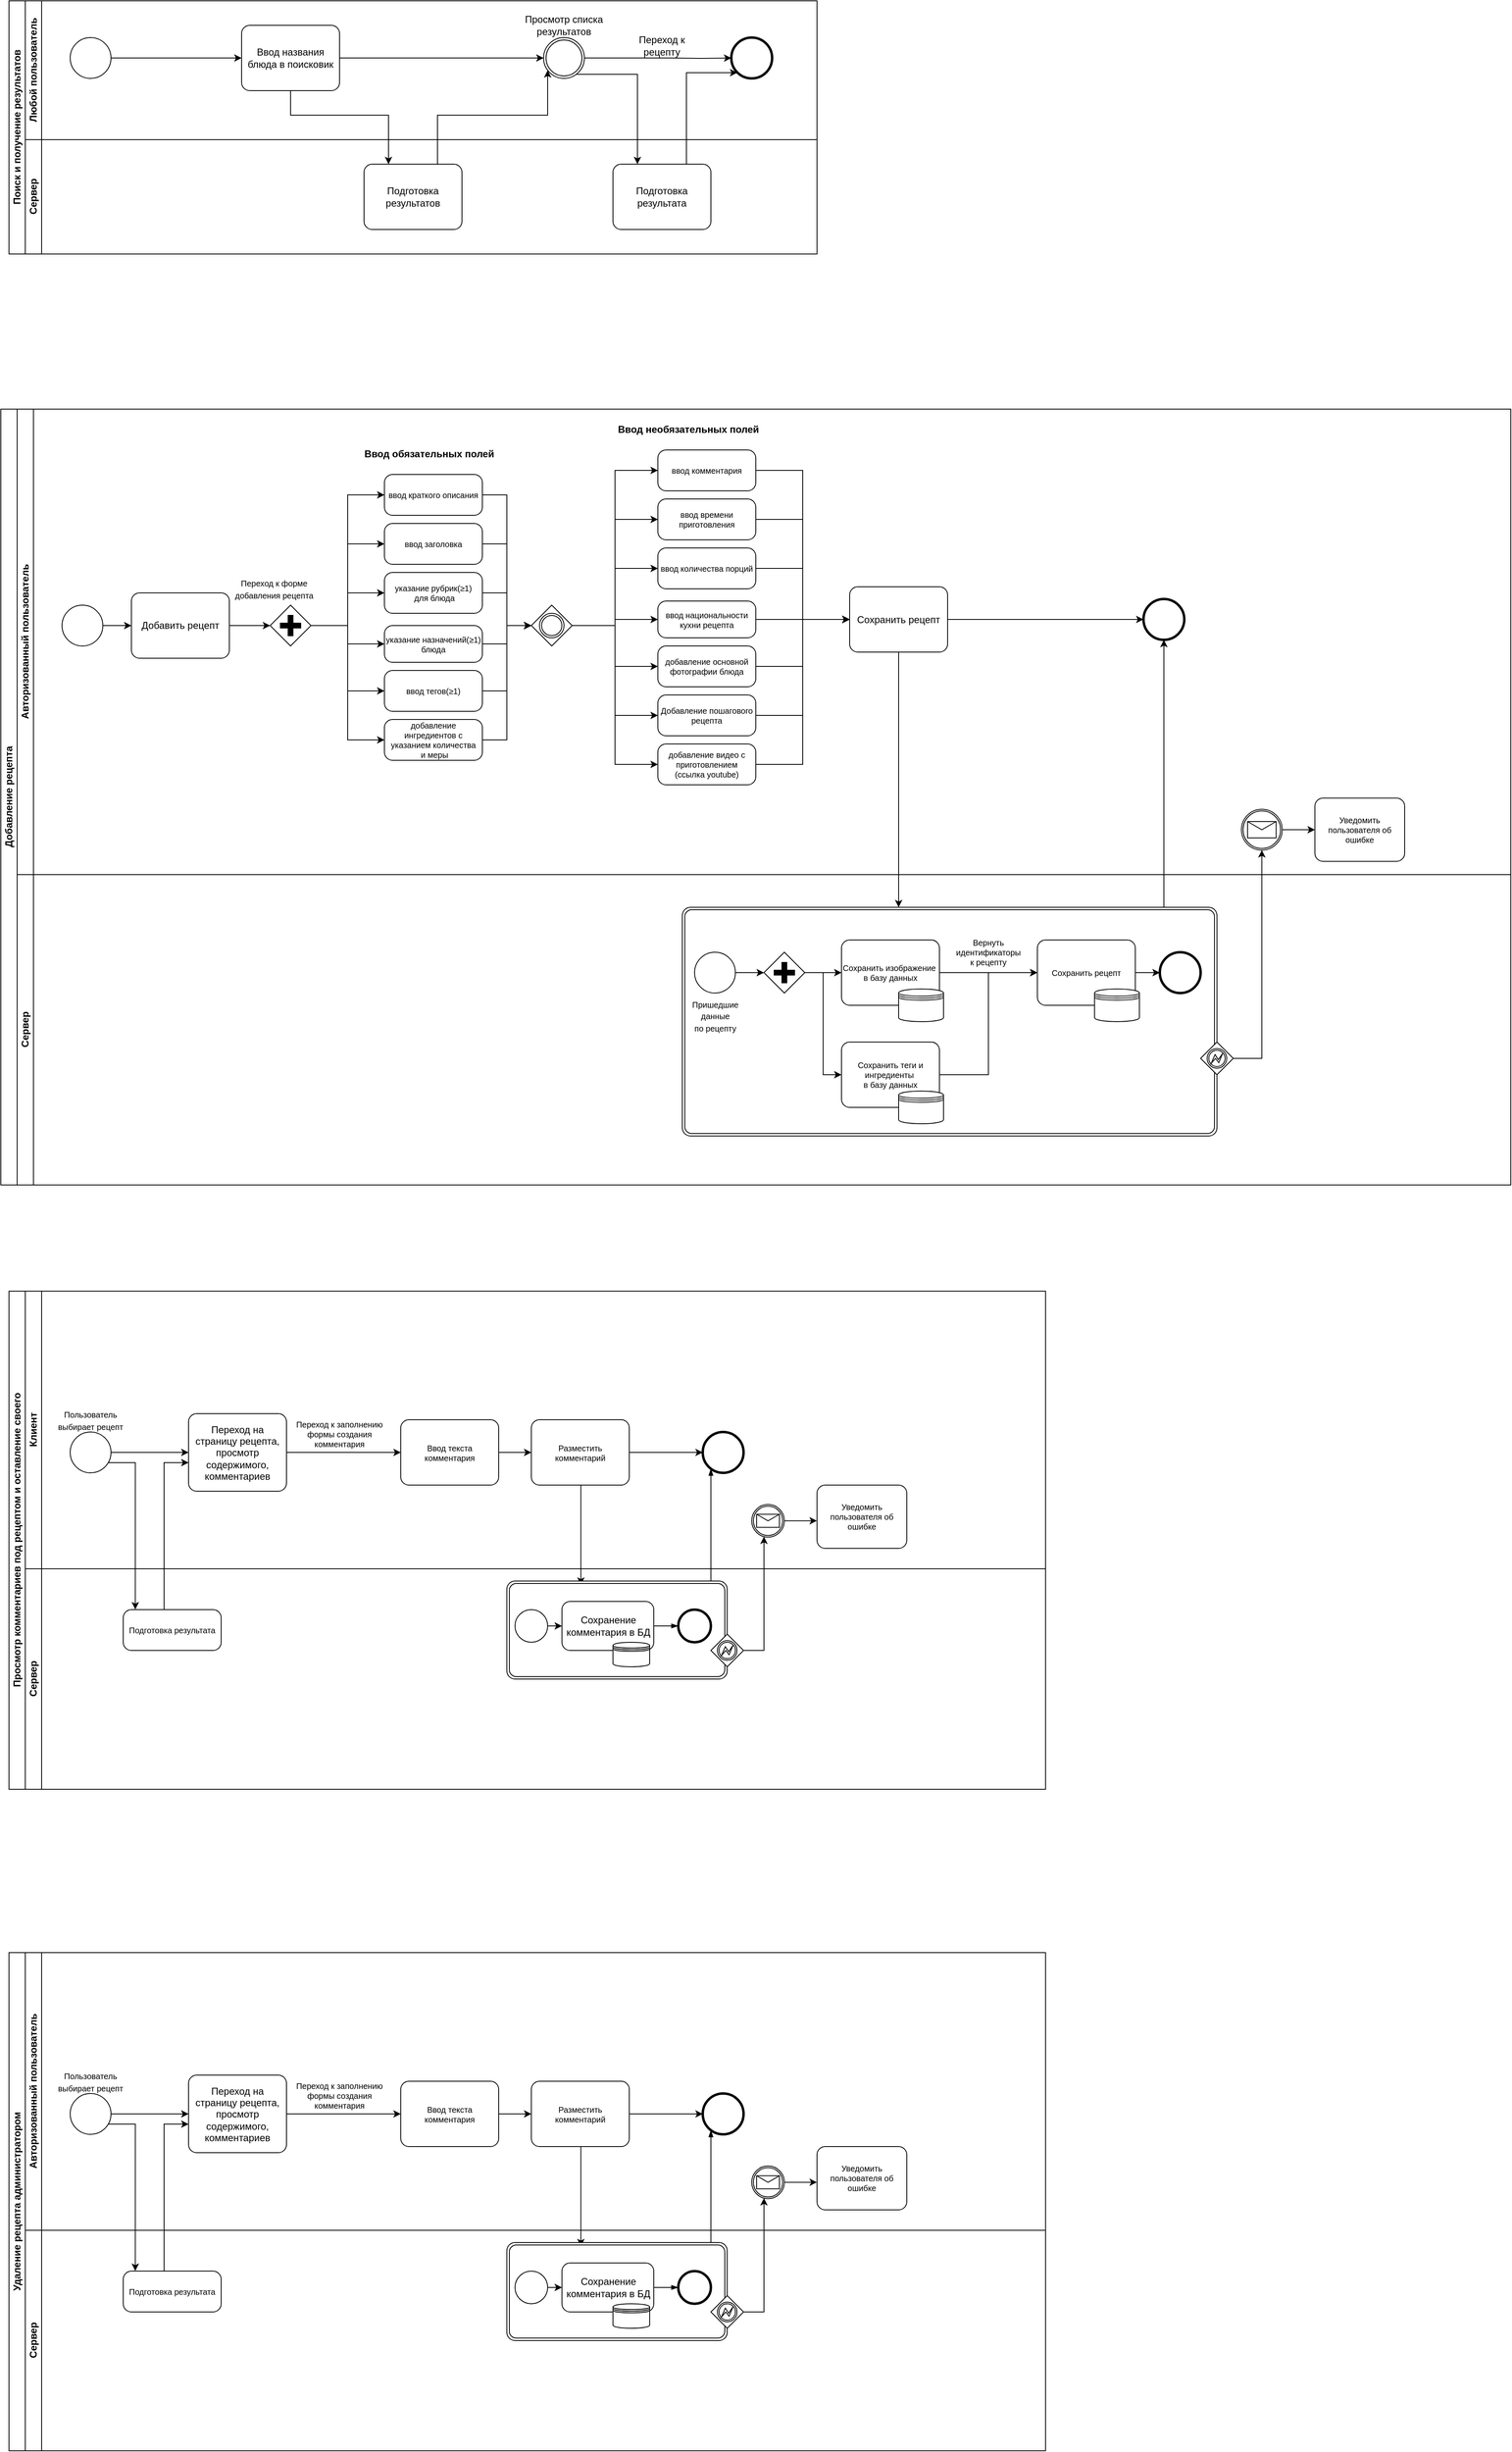 <mxfile version="20.3.0" type="device"><diagram name="Page-1" id="2a216829-ef6e-dabb-86c1-c78162f3ba2b"><mxGraphModel dx="1433" dy="304" grid="1" gridSize="10" guides="1" tooltips="1" connect="1" arrows="1" fold="1" page="1" pageScale="1" pageWidth="850" pageHeight="1100" background="none" math="0" shadow="0"><root><mxCell id="0"/><mxCell id="1" parent="0"/><mxCell id="qpvoAuEP9f7sLUJtAsiq-13" value="Поиск и получение результатов" style="swimlane;html=1;childLayout=stackLayout;resizeParent=1;resizeParentMax=0;horizontal=0;startSize=20;horizontalStack=0;" parent="1" vertex="1"><mxGeometry x="-500" y="70" width="990" height="310" as="geometry"/></mxCell><mxCell id="qpvoAuEP9f7sLUJtAsiq-14" value="Любой пользователь" style="swimlane;html=1;startSize=20;horizontal=0;" parent="qpvoAuEP9f7sLUJtAsiq-13" vertex="1"><mxGeometry x="20" width="970" height="170" as="geometry"/></mxCell><mxCell id="qpvoAuEP9f7sLUJtAsiq-21" value="Переход к рецепту" style="text;html=1;strokeColor=none;fillColor=none;align=center;verticalAlign=middle;whiteSpace=wrap;rounded=0;rotation=0;" parent="qpvoAuEP9f7sLUJtAsiq-14" vertex="1"><mxGeometry x="740" y="40" width="80" height="30" as="geometry"/></mxCell><mxCell id="qpvoAuEP9f7sLUJtAsiq-1" value="" style="shape=mxgraph.bpmn.shape;html=1;verticalLabelPosition=bottom;labelBackgroundColor=#ffffff;verticalAlign=top;perimeter=ellipsePerimeter;outline=standard;symbol=general;" parent="qpvoAuEP9f7sLUJtAsiq-14" vertex="1"><mxGeometry x="55" y="45" width="50" height="50" as="geometry"/></mxCell><mxCell id="qpvoAuEP9f7sLUJtAsiq-3" value="Ввод названия блюда в поисковик" style="points=[[0.25,0,0],[0.5,0,0],[0.75,0,0],[1,0.25,0],[1,0.5,0],[1,0.75,0],[0.75,1,0],[0.5,1,0],[0.25,1,0],[0,0.75,0],[0,0.5,0],[0,0.25,0]];shape=mxgraph.bpmn.task;whiteSpace=wrap;rectStyle=rounded;size=10;taskMarker=abstract;" parent="qpvoAuEP9f7sLUJtAsiq-14" vertex="1"><mxGeometry x="265" y="30" width="120" height="80" as="geometry"/></mxCell><mxCell id="qpvoAuEP9f7sLUJtAsiq-4" style="edgeStyle=orthogonalEdgeStyle;rounded=0;orthogonalLoop=1;jettySize=auto;html=1;entryX=0;entryY=0.5;entryDx=0;entryDy=0;entryPerimeter=0;" parent="qpvoAuEP9f7sLUJtAsiq-14" source="qpvoAuEP9f7sLUJtAsiq-1" target="qpvoAuEP9f7sLUJtAsiq-3" edge="1"><mxGeometry relative="1" as="geometry"/></mxCell><mxCell id="qpvoAuEP9f7sLUJtAsiq-5" value="" style="points=[[0.145,0.145,0],[0.5,0,0],[0.855,0.145,0],[1,0.5,0],[0.855,0.855,0],[0.5,1,0],[0.145,0.855,0],[0,0.5,0]];shape=mxgraph.bpmn.event;html=1;verticalLabelPosition=bottom;labelBackgroundColor=#ffffff;verticalAlign=top;align=center;perimeter=ellipsePerimeter;outlineConnect=0;aspect=fixed;outline=throwing;symbol=general;" parent="qpvoAuEP9f7sLUJtAsiq-14" vertex="1"><mxGeometry x="635" y="45" width="50" height="50" as="geometry"/></mxCell><mxCell id="qpvoAuEP9f7sLUJtAsiq-6" style="edgeStyle=orthogonalEdgeStyle;rounded=0;orthogonalLoop=1;jettySize=auto;html=1;entryX=0;entryY=0.5;entryDx=0;entryDy=0;entryPerimeter=0;" parent="qpvoAuEP9f7sLUJtAsiq-14" source="qpvoAuEP9f7sLUJtAsiq-3" target="qpvoAuEP9f7sLUJtAsiq-5" edge="1"><mxGeometry relative="1" as="geometry"/></mxCell><mxCell id="qpvoAuEP9f7sLUJtAsiq-7" value="" style="points=[[0.145,0.145,0],[0.5,0,0],[0.855,0.145,0],[1,0.5,0],[0.855,0.855,0],[0.5,1,0],[0.145,0.855,0],[0,0.5,0]];shape=mxgraph.bpmn.event;html=1;verticalLabelPosition=bottom;labelBackgroundColor=#ffffff;verticalAlign=top;align=center;perimeter=ellipsePerimeter;outlineConnect=0;aspect=fixed;outline=end;symbol=terminate2;" parent="qpvoAuEP9f7sLUJtAsiq-14" vertex="1"><mxGeometry x="865" y="45" width="50" height="50" as="geometry"/></mxCell><mxCell id="qpvoAuEP9f7sLUJtAsiq-8" style="edgeStyle=orthogonalEdgeStyle;rounded=0;orthogonalLoop=1;jettySize=auto;html=1;entryX=0;entryY=0.5;entryDx=0;entryDy=0;entryPerimeter=0;startArrow=none;" parent="qpvoAuEP9f7sLUJtAsiq-14" target="qpvoAuEP9f7sLUJtAsiq-7" edge="1"><mxGeometry relative="1" as="geometry"><mxPoint x="790" y="70" as="sourcePoint"/><mxPoint x="815" y="70" as="targetPoint"/></mxGeometry></mxCell><mxCell id="qpvoAuEP9f7sLUJtAsiq-20" value="Просмотр списка результатов" style="text;html=1;strokeColor=none;fillColor=none;align=center;verticalAlign=middle;whiteSpace=wrap;rounded=0;" parent="qpvoAuEP9f7sLUJtAsiq-14" vertex="1"><mxGeometry x="590" y="15" width="140" height="30" as="geometry"/></mxCell><mxCell id="qpvoAuEP9f7sLUJtAsiq-22" value="" style="edgeStyle=orthogonalEdgeStyle;rounded=0;orthogonalLoop=1;jettySize=auto;html=1;endArrow=none;" parent="qpvoAuEP9f7sLUJtAsiq-14" source="qpvoAuEP9f7sLUJtAsiq-5" edge="1"><mxGeometry relative="1" as="geometry"><mxPoint x="205" y="140.0" as="sourcePoint"/><mxPoint x="790" y="70" as="targetPoint"/></mxGeometry></mxCell><mxCell id="qpvoAuEP9f7sLUJtAsiq-12" style="edgeStyle=orthogonalEdgeStyle;rounded=0;orthogonalLoop=1;jettySize=auto;html=1;exitX=0.75;exitY=0;exitDx=0;exitDy=0;exitPerimeter=0;" parent="qpvoAuEP9f7sLUJtAsiq-13" source="qpvoAuEP9f7sLUJtAsiq-9" target="qpvoAuEP9f7sLUJtAsiq-5" edge="1"><mxGeometry relative="1" as="geometry"><Array as="points"><mxPoint x="525" y="140"/><mxPoint x="660" y="140"/></Array></mxGeometry></mxCell><mxCell id="qpvoAuEP9f7sLUJtAsiq-15" value="Сервер" style="swimlane;html=1;startSize=20;horizontal=0;" parent="qpvoAuEP9f7sLUJtAsiq-13" vertex="1"><mxGeometry x="20" y="170" width="970" height="140" as="geometry"/></mxCell><mxCell id="qpvoAuEP9f7sLUJtAsiq-9" value="Подготовка результатов" style="points=[[0.25,0,0],[0.5,0,0],[0.75,0,0],[1,0.25,0],[1,0.5,0],[1,0.75,0],[0.75,1,0],[0.5,1,0],[0.25,1,0],[0,0.75,0],[0,0.5,0],[0,0.25,0]];shape=mxgraph.bpmn.task;whiteSpace=wrap;rectStyle=rounded;size=10;taskMarker=abstract;" parent="qpvoAuEP9f7sLUJtAsiq-15" vertex="1"><mxGeometry x="415" y="30" width="120" height="80" as="geometry"/></mxCell><mxCell id="5DOxXa_VnC1ZGY-30cMc-2" value="Подготовка результата" style="points=[[0.25,0,0],[0.5,0,0],[0.75,0,0],[1,0.25,0],[1,0.5,0],[1,0.75,0],[0.75,1,0],[0.5,1,0],[0.25,1,0],[0,0.75,0],[0,0.5,0],[0,0.25,0]];shape=mxgraph.bpmn.task;whiteSpace=wrap;rectStyle=rounded;size=10;taskMarker=abstract;" parent="qpvoAuEP9f7sLUJtAsiq-15" vertex="1"><mxGeometry x="720" y="30" width="120" height="80" as="geometry"/></mxCell><mxCell id="qpvoAuEP9f7sLUJtAsiq-17" style="edgeStyle=orthogonalEdgeStyle;rounded=0;orthogonalLoop=1;jettySize=auto;html=1;entryX=0.25;entryY=0;entryDx=0;entryDy=0;entryPerimeter=0;" parent="qpvoAuEP9f7sLUJtAsiq-13" source="qpvoAuEP9f7sLUJtAsiq-3" target="qpvoAuEP9f7sLUJtAsiq-9" edge="1"><mxGeometry relative="1" as="geometry"><Array as="points"><mxPoint x="345" y="140"/><mxPoint x="465" y="140"/></Array></mxGeometry></mxCell><mxCell id="5DOxXa_VnC1ZGY-30cMc-3" style="edgeStyle=orthogonalEdgeStyle;rounded=0;orthogonalLoop=1;jettySize=auto;html=1;entryX=0.25;entryY=0;entryDx=0;entryDy=0;entryPerimeter=0;" parent="qpvoAuEP9f7sLUJtAsiq-13" source="qpvoAuEP9f7sLUJtAsiq-5" target="5DOxXa_VnC1ZGY-30cMc-2" edge="1"><mxGeometry relative="1" as="geometry"><Array as="points"><mxPoint x="770" y="90"/></Array></mxGeometry></mxCell><mxCell id="5DOxXa_VnC1ZGY-30cMc-4" style="edgeStyle=orthogonalEdgeStyle;rounded=0;orthogonalLoop=1;jettySize=auto;html=1;entryX=0.145;entryY=0.855;entryDx=0;entryDy=0;entryPerimeter=0;exitX=0.75;exitY=0;exitDx=0;exitDy=0;exitPerimeter=0;" parent="qpvoAuEP9f7sLUJtAsiq-13" source="5DOxXa_VnC1ZGY-30cMc-2" target="qpvoAuEP9f7sLUJtAsiq-7" edge="1"><mxGeometry relative="1" as="geometry"><Array as="points"><mxPoint x="830" y="88"/><mxPoint x="892" y="88"/></Array></mxGeometry></mxCell><mxCell id="qpvoAuEP9f7sLUJtAsiq-23" value="Добавление рецепта" style="swimlane;html=1;childLayout=stackLayout;resizeParent=1;resizeParentMax=0;horizontal=0;startSize=20;horizontalStack=0;" parent="1" vertex="1"><mxGeometry x="-510" y="570" width="1850" height="950" as="geometry"/></mxCell><mxCell id="qpvoAuEP9f7sLUJtAsiq-24" value="Авторизованный пользователь" style="swimlane;html=1;startSize=20;horizontal=0;" parent="qpvoAuEP9f7sLUJtAsiq-23" vertex="1"><mxGeometry x="20" width="1830" height="570" as="geometry"/></mxCell><mxCell id="qpvoAuEP9f7sLUJtAsiq-40" value="&lt;font style=&quot;font-size: 10px;&quot;&gt;Переход к форме добавления рецепта&lt;/font&gt;" style="text;html=1;strokeColor=none;fillColor=none;align=center;verticalAlign=middle;whiteSpace=wrap;rounded=0;" parent="qpvoAuEP9f7sLUJtAsiq-24" vertex="1"><mxGeometry x="260" y="190" width="110" height="60" as="geometry"/></mxCell><mxCell id="qpvoAuEP9f7sLUJtAsiq-26" value="" style="shape=mxgraph.bpmn.shape;html=1;verticalLabelPosition=bottom;labelBackgroundColor=#ffffff;verticalAlign=top;perimeter=ellipsePerimeter;outline=standard;symbol=general;" parent="qpvoAuEP9f7sLUJtAsiq-24" vertex="1"><mxGeometry x="55" y="240" width="50" height="50" as="geometry"/></mxCell><mxCell id="qpvoAuEP9f7sLUJtAsiq-27" value="Добавить рецепт" style="points=[[0.25,0,0],[0.5,0,0],[0.75,0,0],[1,0.25,0],[1,0.5,0],[1,0.75,0],[0.75,1,0],[0.5,1,0],[0.25,1,0],[0,0.75,0],[0,0.5,0],[0,0.25,0]];shape=mxgraph.bpmn.task;whiteSpace=wrap;rectStyle=rounded;size=10;taskMarker=abstract;" parent="qpvoAuEP9f7sLUJtAsiq-24" vertex="1"><mxGeometry x="140" y="225" width="120" height="80" as="geometry"/></mxCell><mxCell id="qpvoAuEP9f7sLUJtAsiq-28" style="edgeStyle=orthogonalEdgeStyle;rounded=0;orthogonalLoop=1;jettySize=auto;html=1;entryX=0;entryY=0.5;entryDx=0;entryDy=0;entryPerimeter=0;" parent="qpvoAuEP9f7sLUJtAsiq-24" source="qpvoAuEP9f7sLUJtAsiq-26" target="qpvoAuEP9f7sLUJtAsiq-27" edge="1"><mxGeometry relative="1" as="geometry"/></mxCell><mxCell id="qpvoAuEP9f7sLUJtAsiq-30" style="edgeStyle=orthogonalEdgeStyle;rounded=0;orthogonalLoop=1;jettySize=auto;html=1;entryX=0;entryY=0.5;entryDx=0;entryDy=0;entryPerimeter=0;" parent="qpvoAuEP9f7sLUJtAsiq-24" source="qpvoAuEP9f7sLUJtAsiq-27" target="qpvoAuEP9f7sLUJtAsiq-39" edge="1"><mxGeometry relative="1" as="geometry"><mxPoint x="310" y="265" as="targetPoint"/></mxGeometry></mxCell><mxCell id="qpvoAuEP9f7sLUJtAsiq-49" style="edgeStyle=orthogonalEdgeStyle;rounded=0;orthogonalLoop=1;jettySize=auto;html=1;entryX=0;entryY=0.5;entryDx=0;entryDy=0;entryPerimeter=0;fontSize=10;" parent="qpvoAuEP9f7sLUJtAsiq-24" source="qpvoAuEP9f7sLUJtAsiq-39" target="qpvoAuEP9f7sLUJtAsiq-43" edge="1"><mxGeometry relative="1" as="geometry"/></mxCell><mxCell id="qpvoAuEP9f7sLUJtAsiq-50" style="edgeStyle=orthogonalEdgeStyle;rounded=0;orthogonalLoop=1;jettySize=auto;html=1;entryX=0;entryY=0.5;entryDx=0;entryDy=0;entryPerimeter=0;fontSize=10;" parent="qpvoAuEP9f7sLUJtAsiq-24" source="qpvoAuEP9f7sLUJtAsiq-39" target="qpvoAuEP9f7sLUJtAsiq-44" edge="1"><mxGeometry relative="1" as="geometry"/></mxCell><mxCell id="qpvoAuEP9f7sLUJtAsiq-51" style="edgeStyle=orthogonalEdgeStyle;rounded=0;orthogonalLoop=1;jettySize=auto;html=1;entryX=0;entryY=0.5;entryDx=0;entryDy=0;entryPerimeter=0;fontSize=10;" parent="qpvoAuEP9f7sLUJtAsiq-24" source="qpvoAuEP9f7sLUJtAsiq-39" target="qpvoAuEP9f7sLUJtAsiq-45" edge="1"><mxGeometry relative="1" as="geometry"/></mxCell><mxCell id="qpvoAuEP9f7sLUJtAsiq-52" style="edgeStyle=orthogonalEdgeStyle;rounded=0;orthogonalLoop=1;jettySize=auto;html=1;entryX=0;entryY=0.5;entryDx=0;entryDy=0;entryPerimeter=0;fontSize=10;" parent="qpvoAuEP9f7sLUJtAsiq-24" source="qpvoAuEP9f7sLUJtAsiq-39" target="qpvoAuEP9f7sLUJtAsiq-48" edge="1"><mxGeometry relative="1" as="geometry"/></mxCell><mxCell id="qpvoAuEP9f7sLUJtAsiq-53" style="edgeStyle=orthogonalEdgeStyle;rounded=0;orthogonalLoop=1;jettySize=auto;html=1;entryX=0;entryY=0.5;entryDx=0;entryDy=0;entryPerimeter=0;fontSize=10;" parent="qpvoAuEP9f7sLUJtAsiq-24" source="qpvoAuEP9f7sLUJtAsiq-39" target="qpvoAuEP9f7sLUJtAsiq-47" edge="1"><mxGeometry relative="1" as="geometry"/></mxCell><mxCell id="qpvoAuEP9f7sLUJtAsiq-54" style="edgeStyle=orthogonalEdgeStyle;rounded=0;orthogonalLoop=1;jettySize=auto;html=1;entryX=0;entryY=0.5;entryDx=0;entryDy=0;entryPerimeter=0;fontSize=10;" parent="qpvoAuEP9f7sLUJtAsiq-24" source="qpvoAuEP9f7sLUJtAsiq-39" target="qpvoAuEP9f7sLUJtAsiq-46" edge="1"><mxGeometry relative="1" as="geometry"/></mxCell><mxCell id="qpvoAuEP9f7sLUJtAsiq-39" value="" style="points=[[0.25,0.25,0],[0.5,0,0],[0.75,0.25,0],[1,0.5,0],[0.75,0.75,0],[0.5,1,0],[0.25,0.75,0],[0,0.5,0]];shape=mxgraph.bpmn.gateway2;html=1;verticalLabelPosition=bottom;labelBackgroundColor=#ffffff;verticalAlign=top;align=center;perimeter=rhombusPerimeter;outlineConnect=0;outline=none;symbol=none;gwType=parallel;" parent="qpvoAuEP9f7sLUJtAsiq-24" vertex="1"><mxGeometry x="310" y="240" width="50" height="50" as="geometry"/></mxCell><mxCell id="qpvoAuEP9f7sLUJtAsiq-56" style="edgeStyle=orthogonalEdgeStyle;rounded=0;orthogonalLoop=1;jettySize=auto;html=1;entryX=0;entryY=0.5;entryDx=0;entryDy=0;entryPerimeter=0;fontSize=10;" parent="qpvoAuEP9f7sLUJtAsiq-24" source="qpvoAuEP9f7sLUJtAsiq-43" target="qpvoAuEP9f7sLUJtAsiq-55" edge="1"><mxGeometry relative="1" as="geometry"/></mxCell><mxCell id="qpvoAuEP9f7sLUJtAsiq-43" value="ввод краткого описания" style="points=[[0.25,0,0],[0.5,0,0],[0.75,0,0],[1,0.25,0],[1,0.5,0],[1,0.75,0],[0.75,1,0],[0.5,1,0],[0.25,1,0],[0,0.75,0],[0,0.5,0],[0,0.25,0]];shape=mxgraph.bpmn.task;whiteSpace=wrap;rectStyle=rounded;size=10;taskMarker=abstract;fontSize=10;" parent="qpvoAuEP9f7sLUJtAsiq-24" vertex="1"><mxGeometry x="450" y="80" width="120" height="50" as="geometry"/></mxCell><mxCell id="qpvoAuEP9f7sLUJtAsiq-57" style="edgeStyle=orthogonalEdgeStyle;rounded=0;orthogonalLoop=1;jettySize=auto;html=1;entryX=0;entryY=0.5;entryDx=0;entryDy=0;entryPerimeter=0;fontSize=10;" parent="qpvoAuEP9f7sLUJtAsiq-24" source="qpvoAuEP9f7sLUJtAsiq-44" target="qpvoAuEP9f7sLUJtAsiq-55" edge="1"><mxGeometry relative="1" as="geometry"/></mxCell><mxCell id="qpvoAuEP9f7sLUJtAsiq-44" value="ввод заголовка" style="points=[[0.25,0,0],[0.5,0,0],[0.75,0,0],[1,0.25,0],[1,0.5,0],[1,0.75,0],[0.75,1,0],[0.5,1,0],[0.25,1,0],[0,0.75,0],[0,0.5,0],[0,0.25,0]];shape=mxgraph.bpmn.task;whiteSpace=wrap;rectStyle=rounded;size=10;taskMarker=abstract;fontSize=10;" parent="qpvoAuEP9f7sLUJtAsiq-24" vertex="1"><mxGeometry x="450" y="140" width="120" height="50" as="geometry"/></mxCell><mxCell id="qpvoAuEP9f7sLUJtAsiq-58" style="edgeStyle=orthogonalEdgeStyle;rounded=0;orthogonalLoop=1;jettySize=auto;html=1;entryX=0;entryY=0.5;entryDx=0;entryDy=0;entryPerimeter=0;fontSize=10;" parent="qpvoAuEP9f7sLUJtAsiq-24" source="qpvoAuEP9f7sLUJtAsiq-45" target="qpvoAuEP9f7sLUJtAsiq-55" edge="1"><mxGeometry relative="1" as="geometry"/></mxCell><mxCell id="qpvoAuEP9f7sLUJtAsiq-45" value="указание рубрик(≥1)&#10; для блюда" style="points=[[0.25,0,0],[0.5,0,0],[0.75,0,0],[1,0.25,0],[1,0.5,0],[1,0.75,0],[0.75,1,0],[0.5,1,0],[0.25,1,0],[0,0.75,0],[0,0.5,0],[0,0.25,0]];shape=mxgraph.bpmn.task;whiteSpace=wrap;rectStyle=rounded;size=10;taskMarker=abstract;fontSize=10;" parent="qpvoAuEP9f7sLUJtAsiq-24" vertex="1"><mxGeometry x="450" y="200" width="120" height="50" as="geometry"/></mxCell><mxCell id="qpvoAuEP9f7sLUJtAsiq-59" style="edgeStyle=orthogonalEdgeStyle;rounded=0;orthogonalLoop=1;jettySize=auto;html=1;entryX=0;entryY=0.5;entryDx=0;entryDy=0;entryPerimeter=0;fontSize=10;" parent="qpvoAuEP9f7sLUJtAsiq-24" source="qpvoAuEP9f7sLUJtAsiq-48" target="qpvoAuEP9f7sLUJtAsiq-55" edge="1"><mxGeometry relative="1" as="geometry"/></mxCell><mxCell id="qpvoAuEP9f7sLUJtAsiq-48" value="указание назначений(≥1) блюда" style="points=[[0.25,0,0],[0.5,0,0],[0.75,0,0],[1,0.25,0],[1,0.5,0],[1,0.75,0],[0.75,1,0],[0.5,1,0],[0.25,1,0],[0,0.75,0],[0,0.5,0],[0,0.25,0]];shape=mxgraph.bpmn.task;whiteSpace=wrap;rectStyle=rounded;size=10;taskMarker=abstract;fontSize=10;" parent="qpvoAuEP9f7sLUJtAsiq-24" vertex="1"><mxGeometry x="450" y="265" width="120" height="45" as="geometry"/></mxCell><mxCell id="qpvoAuEP9f7sLUJtAsiq-60" style="edgeStyle=orthogonalEdgeStyle;rounded=0;orthogonalLoop=1;jettySize=auto;html=1;entryX=0;entryY=0.5;entryDx=0;entryDy=0;entryPerimeter=0;fontSize=10;" parent="qpvoAuEP9f7sLUJtAsiq-24" source="qpvoAuEP9f7sLUJtAsiq-47" target="qpvoAuEP9f7sLUJtAsiq-55" edge="1"><mxGeometry relative="1" as="geometry"/></mxCell><mxCell id="qpvoAuEP9f7sLUJtAsiq-47" value="ввод тегов(≥1)" style="points=[[0.25,0,0],[0.5,0,0],[0.75,0,0],[1,0.25,0],[1,0.5,0],[1,0.75,0],[0.75,1,0],[0.5,1,0],[0.25,1,0],[0,0.75,0],[0,0.5,0],[0,0.25,0]];shape=mxgraph.bpmn.task;whiteSpace=wrap;rectStyle=rounded;size=10;taskMarker=abstract;fontSize=10;" parent="qpvoAuEP9f7sLUJtAsiq-24" vertex="1"><mxGeometry x="450" y="320" width="120" height="50" as="geometry"/></mxCell><mxCell id="qpvoAuEP9f7sLUJtAsiq-61" style="edgeStyle=orthogonalEdgeStyle;rounded=0;orthogonalLoop=1;jettySize=auto;html=1;entryX=0;entryY=0.5;entryDx=0;entryDy=0;entryPerimeter=0;fontSize=10;" parent="qpvoAuEP9f7sLUJtAsiq-24" source="qpvoAuEP9f7sLUJtAsiq-46" target="qpvoAuEP9f7sLUJtAsiq-55" edge="1"><mxGeometry relative="1" as="geometry"/></mxCell><mxCell id="qpvoAuEP9f7sLUJtAsiq-46" value="добавление ингредиентов с указанием количества&#10; и меры" style="points=[[0.25,0,0],[0.5,0,0],[0.75,0,0],[1,0.25,0],[1,0.5,0],[1,0.75,0],[0.75,1,0],[0.5,1,0],[0.25,1,0],[0,0.75,0],[0,0.5,0],[0,0.25,0]];shape=mxgraph.bpmn.task;whiteSpace=wrap;rectStyle=rounded;size=10;taskMarker=abstract;fontSize=10;" parent="qpvoAuEP9f7sLUJtAsiq-24" vertex="1"><mxGeometry x="450" y="380" width="120" height="50" as="geometry"/></mxCell><mxCell id="qpvoAuEP9f7sLUJtAsiq-70" style="edgeStyle=orthogonalEdgeStyle;rounded=0;orthogonalLoop=1;jettySize=auto;html=1;entryX=0;entryY=0.5;entryDx=0;entryDy=0;entryPerimeter=0;fontSize=10;" parent="qpvoAuEP9f7sLUJtAsiq-24" source="qpvoAuEP9f7sLUJtAsiq-55" target="qpvoAuEP9f7sLUJtAsiq-62" edge="1"><mxGeometry relative="1" as="geometry"/></mxCell><mxCell id="qpvoAuEP9f7sLUJtAsiq-71" style="edgeStyle=orthogonalEdgeStyle;rounded=0;orthogonalLoop=1;jettySize=auto;html=1;entryX=0;entryY=0.5;entryDx=0;entryDy=0;entryPerimeter=0;fontSize=10;" parent="qpvoAuEP9f7sLUJtAsiq-24" source="qpvoAuEP9f7sLUJtAsiq-55" target="qpvoAuEP9f7sLUJtAsiq-63" edge="1"><mxGeometry relative="1" as="geometry"/></mxCell><mxCell id="qpvoAuEP9f7sLUJtAsiq-72" style="edgeStyle=orthogonalEdgeStyle;rounded=0;orthogonalLoop=1;jettySize=auto;html=1;fontSize=10;entryX=0;entryY=0.5;entryDx=0;entryDy=0;entryPerimeter=0;" parent="qpvoAuEP9f7sLUJtAsiq-24" source="qpvoAuEP9f7sLUJtAsiq-55" target="qpvoAuEP9f7sLUJtAsiq-64" edge="1"><mxGeometry relative="1" as="geometry"/></mxCell><mxCell id="qpvoAuEP9f7sLUJtAsiq-73" style="edgeStyle=orthogonalEdgeStyle;rounded=0;orthogonalLoop=1;jettySize=auto;html=1;entryX=0;entryY=0.5;entryDx=0;entryDy=0;entryPerimeter=0;fontSize=10;" parent="qpvoAuEP9f7sLUJtAsiq-24" source="qpvoAuEP9f7sLUJtAsiq-55" target="qpvoAuEP9f7sLUJtAsiq-65" edge="1"><mxGeometry relative="1" as="geometry"/></mxCell><mxCell id="qpvoAuEP9f7sLUJtAsiq-74" style="edgeStyle=orthogonalEdgeStyle;rounded=0;orthogonalLoop=1;jettySize=auto;html=1;entryX=0;entryY=0.5;entryDx=0;entryDy=0;entryPerimeter=0;fontSize=10;" parent="qpvoAuEP9f7sLUJtAsiq-24" source="qpvoAuEP9f7sLUJtAsiq-55" target="qpvoAuEP9f7sLUJtAsiq-66" edge="1"><mxGeometry relative="1" as="geometry"/></mxCell><mxCell id="qpvoAuEP9f7sLUJtAsiq-75" style="edgeStyle=orthogonalEdgeStyle;rounded=0;orthogonalLoop=1;jettySize=auto;html=1;entryX=0;entryY=0.5;entryDx=0;entryDy=0;entryPerimeter=0;fontSize=10;" parent="qpvoAuEP9f7sLUJtAsiq-24" source="qpvoAuEP9f7sLUJtAsiq-55" target="qpvoAuEP9f7sLUJtAsiq-67" edge="1"><mxGeometry relative="1" as="geometry"/></mxCell><mxCell id="qpvoAuEP9f7sLUJtAsiq-76" style="edgeStyle=orthogonalEdgeStyle;rounded=0;orthogonalLoop=1;jettySize=auto;html=1;entryX=0;entryY=0.5;entryDx=0;entryDy=0;entryPerimeter=0;fontSize=10;" parent="qpvoAuEP9f7sLUJtAsiq-24" source="qpvoAuEP9f7sLUJtAsiq-55" target="qpvoAuEP9f7sLUJtAsiq-68" edge="1"><mxGeometry relative="1" as="geometry"/></mxCell><mxCell id="qpvoAuEP9f7sLUJtAsiq-55" value="" style="points=[[0.25,0.25,0],[0.5,0,0],[0.75,0.25,0],[1,0.5,0],[0.75,0.75,0],[0.5,1,0],[0.25,0.75,0],[0,0.5,0]];shape=mxgraph.bpmn.gateway2;html=1;verticalLabelPosition=bottom;labelBackgroundColor=#ffffff;verticalAlign=top;align=center;perimeter=rhombusPerimeter;outlineConnect=0;outline=throwing;symbol=general;fontSize=10;" parent="qpvoAuEP9f7sLUJtAsiq-24" vertex="1"><mxGeometry x="630" y="240" width="50" height="50" as="geometry"/></mxCell><mxCell id="qpvoAuEP9f7sLUJtAsiq-81" style="edgeStyle=orthogonalEdgeStyle;rounded=0;orthogonalLoop=1;jettySize=auto;html=1;entryX=0;entryY=0.5;entryDx=0;entryDy=0;entryPerimeter=0;fontSize=12;" parent="qpvoAuEP9f7sLUJtAsiq-24" source="qpvoAuEP9f7sLUJtAsiq-62" target="qpvoAuEP9f7sLUJtAsiq-80" edge="1"><mxGeometry relative="1" as="geometry"/></mxCell><mxCell id="qpvoAuEP9f7sLUJtAsiq-62" value="ввод комментария" style="points=[[0.25,0,0],[0.5,0,0],[0.75,0,0],[1,0.25,0],[1,0.5,0],[1,0.75,0],[0.75,1,0],[0.5,1,0],[0.25,1,0],[0,0.75,0],[0,0.5,0],[0,0.25,0]];shape=mxgraph.bpmn.task;whiteSpace=wrap;rectStyle=rounded;size=10;taskMarker=abstract;fontSize=10;" parent="qpvoAuEP9f7sLUJtAsiq-24" vertex="1"><mxGeometry x="785" y="50" width="120" height="50" as="geometry"/></mxCell><mxCell id="qpvoAuEP9f7sLUJtAsiq-82" style="edgeStyle=orthogonalEdgeStyle;rounded=0;orthogonalLoop=1;jettySize=auto;html=1;entryX=0;entryY=0.5;entryDx=0;entryDy=0;entryPerimeter=0;fontSize=12;" parent="qpvoAuEP9f7sLUJtAsiq-24" source="qpvoAuEP9f7sLUJtAsiq-63" target="qpvoAuEP9f7sLUJtAsiq-80" edge="1"><mxGeometry relative="1" as="geometry"/></mxCell><mxCell id="qpvoAuEP9f7sLUJtAsiq-63" value="ввод времени приготовления" style="points=[[0.25,0,0],[0.5,0,0],[0.75,0,0],[1,0.25,0],[1,0.5,0],[1,0.75,0],[0.75,1,0],[0.5,1,0],[0.25,1,0],[0,0.75,0],[0,0.5,0],[0,0.25,0]];shape=mxgraph.bpmn.task;whiteSpace=wrap;rectStyle=rounded;size=10;taskMarker=abstract;fontSize=10;" parent="qpvoAuEP9f7sLUJtAsiq-24" vertex="1"><mxGeometry x="785" y="110" width="120" height="50" as="geometry"/></mxCell><mxCell id="qpvoAuEP9f7sLUJtAsiq-83" style="edgeStyle=orthogonalEdgeStyle;rounded=0;orthogonalLoop=1;jettySize=auto;html=1;entryX=0;entryY=0.5;entryDx=0;entryDy=0;entryPerimeter=0;fontSize=12;" parent="qpvoAuEP9f7sLUJtAsiq-24" source="qpvoAuEP9f7sLUJtAsiq-64" target="qpvoAuEP9f7sLUJtAsiq-80" edge="1"><mxGeometry relative="1" as="geometry"/></mxCell><mxCell id="qpvoAuEP9f7sLUJtAsiq-64" value="ввод количества порций" style="points=[[0.25,0,0],[0.5,0,0],[0.75,0,0],[1,0.25,0],[1,0.5,0],[1,0.75,0],[0.75,1,0],[0.5,1,0],[0.25,1,0],[0,0.75,0],[0,0.5,0],[0,0.25,0]];shape=mxgraph.bpmn.task;whiteSpace=wrap;rectStyle=rounded;size=10;taskMarker=abstract;fontSize=10;" parent="qpvoAuEP9f7sLUJtAsiq-24" vertex="1"><mxGeometry x="785" y="170" width="120" height="50" as="geometry"/></mxCell><mxCell id="qpvoAuEP9f7sLUJtAsiq-84" style="edgeStyle=orthogonalEdgeStyle;rounded=0;orthogonalLoop=1;jettySize=auto;html=1;entryX=0;entryY=0.5;entryDx=0;entryDy=0;entryPerimeter=0;fontSize=12;" parent="qpvoAuEP9f7sLUJtAsiq-24" source="qpvoAuEP9f7sLUJtAsiq-65" target="qpvoAuEP9f7sLUJtAsiq-80" edge="1"><mxGeometry relative="1" as="geometry"/></mxCell><mxCell id="qpvoAuEP9f7sLUJtAsiq-65" value="ввод национальности кухни рецепта" style="points=[[0.25,0,0],[0.5,0,0],[0.75,0,0],[1,0.25,0],[1,0.5,0],[1,0.75,0],[0.75,1,0],[0.5,1,0],[0.25,1,0],[0,0.75,0],[0,0.5,0],[0,0.25,0]];shape=mxgraph.bpmn.task;whiteSpace=wrap;rectStyle=rounded;size=10;taskMarker=abstract;fontSize=10;" parent="qpvoAuEP9f7sLUJtAsiq-24" vertex="1"><mxGeometry x="785" y="235" width="120" height="45" as="geometry"/></mxCell><mxCell id="qpvoAuEP9f7sLUJtAsiq-85" style="edgeStyle=orthogonalEdgeStyle;rounded=0;orthogonalLoop=1;jettySize=auto;html=1;entryX=0;entryY=0.5;entryDx=0;entryDy=0;entryPerimeter=0;fontSize=12;" parent="qpvoAuEP9f7sLUJtAsiq-24" source="qpvoAuEP9f7sLUJtAsiq-66" target="qpvoAuEP9f7sLUJtAsiq-80" edge="1"><mxGeometry relative="1" as="geometry"/></mxCell><mxCell id="qpvoAuEP9f7sLUJtAsiq-66" value="добавление основной фотографии блюда" style="points=[[0.25,0,0],[0.5,0,0],[0.75,0,0],[1,0.25,0],[1,0.5,0],[1,0.75,0],[0.75,1,0],[0.5,1,0],[0.25,1,0],[0,0.75,0],[0,0.5,0],[0,0.25,0]];shape=mxgraph.bpmn.task;whiteSpace=wrap;rectStyle=rounded;size=10;taskMarker=abstract;fontSize=10;" parent="qpvoAuEP9f7sLUJtAsiq-24" vertex="1"><mxGeometry x="785" y="290" width="120" height="50" as="geometry"/></mxCell><mxCell id="qpvoAuEP9f7sLUJtAsiq-86" style="edgeStyle=orthogonalEdgeStyle;rounded=0;orthogonalLoop=1;jettySize=auto;html=1;entryX=0;entryY=0.5;entryDx=0;entryDy=0;entryPerimeter=0;fontSize=12;" parent="qpvoAuEP9f7sLUJtAsiq-24" source="qpvoAuEP9f7sLUJtAsiq-67" target="qpvoAuEP9f7sLUJtAsiq-80" edge="1"><mxGeometry relative="1" as="geometry"/></mxCell><mxCell id="qpvoAuEP9f7sLUJtAsiq-67" value="Добавление пошагового рецепта" style="points=[[0.25,0,0],[0.5,0,0],[0.75,0,0],[1,0.25,0],[1,0.5,0],[1,0.75,0],[0.75,1,0],[0.5,1,0],[0.25,1,0],[0,0.75,0],[0,0.5,0],[0,0.25,0]];shape=mxgraph.bpmn.task;whiteSpace=wrap;rectStyle=rounded;size=10;taskMarker=abstract;fontSize=10;" parent="qpvoAuEP9f7sLUJtAsiq-24" vertex="1"><mxGeometry x="785" y="350" width="120" height="50" as="geometry"/></mxCell><mxCell id="qpvoAuEP9f7sLUJtAsiq-87" style="edgeStyle=orthogonalEdgeStyle;rounded=0;orthogonalLoop=1;jettySize=auto;html=1;entryX=0;entryY=0.5;entryDx=0;entryDy=0;entryPerimeter=0;fontSize=12;" parent="qpvoAuEP9f7sLUJtAsiq-24" source="qpvoAuEP9f7sLUJtAsiq-68" target="qpvoAuEP9f7sLUJtAsiq-80" edge="1"><mxGeometry relative="1" as="geometry"/></mxCell><mxCell id="qpvoAuEP9f7sLUJtAsiq-68" value="добавление видео с приготовлением&#10; (ссылка youtube) " style="points=[[0.25,0,0],[0.5,0,0],[0.75,0,0],[1,0.25,0],[1,0.5,0],[1,0.75,0],[0.75,1,0],[0.5,1,0],[0.25,1,0],[0,0.75,0],[0,0.5,0],[0,0.25,0]];shape=mxgraph.bpmn.task;whiteSpace=wrap;rectStyle=rounded;size=10;taskMarker=abstract;fontSize=10;" parent="qpvoAuEP9f7sLUJtAsiq-24" vertex="1"><mxGeometry x="785" y="410" width="120" height="50" as="geometry"/></mxCell><mxCell id="qpvoAuEP9f7sLUJtAsiq-78" value="&lt;font style=&quot;font-size: 12px;&quot;&gt;&lt;b&gt;Ввод обязательных полей&lt;/b&gt;&lt;/font&gt;" style="text;html=1;strokeColor=none;fillColor=none;align=center;verticalAlign=middle;whiteSpace=wrap;rounded=0;fontSize=10;" parent="qpvoAuEP9f7sLUJtAsiq-24" vertex="1"><mxGeometry x="420" y="40" width="170" height="30" as="geometry"/></mxCell><mxCell id="qpvoAuEP9f7sLUJtAsiq-79" value="&lt;font style=&quot;font-size: 12px;&quot;&gt;&lt;b&gt;Ввод необязательных полей&lt;/b&gt;&lt;/font&gt;" style="text;html=1;strokeColor=none;fillColor=none;align=center;verticalAlign=middle;whiteSpace=wrap;rounded=0;fontSize=10;" parent="qpvoAuEP9f7sLUJtAsiq-24" vertex="1"><mxGeometry x="735" y="10" width="175" height="30" as="geometry"/></mxCell><mxCell id="qpvoAuEP9f7sLUJtAsiq-80" value="Сохранить рецепт" style="points=[[0.25,0,0],[0.5,0,0],[0.75,0,0],[1,0.25,0],[1,0.5,0],[1,0.75,0],[0.75,1,0],[0.5,1,0],[0.25,1,0],[0,0.75,0],[0,0.5,0],[0,0.25,0]];shape=mxgraph.bpmn.task;whiteSpace=wrap;rectStyle=rounded;size=10;taskMarker=abstract;fontSize=12;" parent="qpvoAuEP9f7sLUJtAsiq-24" vertex="1"><mxGeometry x="1020" y="217.5" width="120" height="80" as="geometry"/></mxCell><mxCell id="qpvoAuEP9f7sLUJtAsiq-89" value="" style="points=[[0.145,0.145,0],[0.5,0,0],[0.855,0.145,0],[1,0.5,0],[0.855,0.855,0],[0.5,1,0],[0.145,0.855,0],[0,0.5,0]];shape=mxgraph.bpmn.event;html=1;verticalLabelPosition=bottom;labelBackgroundColor=#ffffff;verticalAlign=top;align=center;perimeter=ellipsePerimeter;outlineConnect=0;aspect=fixed;outline=end;symbol=terminate2;fontSize=12;" parent="qpvoAuEP9f7sLUJtAsiq-24" vertex="1"><mxGeometry x="1380" y="232.5" width="50" height="50" as="geometry"/></mxCell><mxCell id="qpvoAuEP9f7sLUJtAsiq-88" style="edgeStyle=orthogonalEdgeStyle;rounded=0;orthogonalLoop=1;jettySize=auto;html=1;fontSize=12;entryX=0;entryY=0.5;entryDx=0;entryDy=0;entryPerimeter=0;" parent="qpvoAuEP9f7sLUJtAsiq-24" source="qpvoAuEP9f7sLUJtAsiq-80" target="qpvoAuEP9f7sLUJtAsiq-89" edge="1"><mxGeometry relative="1" as="geometry"><mxPoint x="1380" y="257.5" as="targetPoint"/></mxGeometry></mxCell><mxCell id="5DOxXa_VnC1ZGY-30cMc-36" style="edgeStyle=orthogonalEdgeStyle;rounded=0;orthogonalLoop=1;jettySize=auto;html=1;entryX=0;entryY=0.5;entryDx=0;entryDy=0;entryPerimeter=0;fontSize=10;" parent="qpvoAuEP9f7sLUJtAsiq-24" source="5DOxXa_VnC1ZGY-30cMc-32" target="5DOxXa_VnC1ZGY-30cMc-35" edge="1"><mxGeometry relative="1" as="geometry"/></mxCell><mxCell id="5DOxXa_VnC1ZGY-30cMc-32" value="" style="points=[[0.145,0.145,0],[0.5,0,0],[0.855,0.145,0],[1,0.5,0],[0.855,0.855,0],[0.5,1,0],[0.145,0.855,0],[0,0.5,0]];shape=mxgraph.bpmn.event;html=1;verticalLabelPosition=bottom;labelBackgroundColor=#ffffff;verticalAlign=top;align=center;perimeter=ellipsePerimeter;outlineConnect=0;aspect=fixed;outline=boundInt;symbol=message;fontSize=10;" parent="qpvoAuEP9f7sLUJtAsiq-24" vertex="1"><mxGeometry x="1500" y="490" width="50" height="50" as="geometry"/></mxCell><mxCell id="5DOxXa_VnC1ZGY-30cMc-35" value="Уведомить пользователя об ошибке" style="points=[[0.25,0,0],[0.5,0,0],[0.75,0,0],[1,0.25,0],[1,0.5,0],[1,0.75,0],[0.75,1,0],[0.5,1,0],[0.25,1,0],[0,0.75,0],[0,0.5,0],[0,0.25,0]];shape=mxgraph.bpmn.task;whiteSpace=wrap;rectStyle=rounded;size=10;taskMarker=abstract;fontSize=10;" parent="qpvoAuEP9f7sLUJtAsiq-24" vertex="1"><mxGeometry x="1590" y="476.25" width="110" height="77.5" as="geometry"/></mxCell><mxCell id="qpvoAuEP9f7sLUJtAsiq-36" value="Сервер" style="swimlane;html=1;startSize=20;horizontal=0;" parent="qpvoAuEP9f7sLUJtAsiq-23" vertex="1"><mxGeometry x="20" y="570" width="1830" height="380" as="geometry"/></mxCell><mxCell id="5DOxXa_VnC1ZGY-30cMc-6" value="" style="points=[[0.25,0,0],[0.5,0,0],[0.75,0,0],[1,0.25,0],[1,0.5,0],[1,0.75,0],[0.75,1,0],[0.5,1,0],[0.25,1,0],[0,0.75,0],[0,0.5,0],[0,0.25,0]];shape=mxgraph.bpmn.task;whiteSpace=wrap;rectStyle=rounded;size=10;taskMarker=abstract;bpmnShapeType=transaction;" parent="qpvoAuEP9f7sLUJtAsiq-36" vertex="1"><mxGeometry x="815" y="40" width="655" height="280" as="geometry"/></mxCell><mxCell id="5DOxXa_VnC1ZGY-30cMc-10" value="&lt;font style=&quot;font-size: 10px;&quot;&gt;Пришедшие &lt;br&gt;данные &lt;br&gt;по рецепту&lt;/font&gt;" style="points=[[0.145,0.145,0],[0.5,0,0],[0.855,0.145,0],[1,0.5,0],[0.855,0.855,0],[0.5,1,0],[0.145,0.855,0],[0,0.5,0]];shape=mxgraph.bpmn.event;html=1;verticalLabelPosition=bottom;labelBackgroundColor=#ffffff;verticalAlign=top;align=center;perimeter=ellipsePerimeter;outlineConnect=0;aspect=fixed;outline=standard;symbol=general;" parent="qpvoAuEP9f7sLUJtAsiq-36" vertex="1"><mxGeometry x="830" y="95" width="50" height="50" as="geometry"/></mxCell><mxCell id="5DOxXa_VnC1ZGY-30cMc-12" value="Сохранить изображение &#10;в базу данных" style="points=[[0.25,0,0],[0.5,0,0],[0.75,0,0],[1,0.25,0],[1,0.5,0],[1,0.75,0],[0.75,1,0],[0.5,1,0],[0.25,1,0],[0,0.75,0],[0,0.5,0],[0,0.25,0]];shape=mxgraph.bpmn.task;whiteSpace=wrap;rectStyle=rounded;size=10;taskMarker=abstract;fontSize=10;" parent="qpvoAuEP9f7sLUJtAsiq-36" vertex="1"><mxGeometry x="1010" y="80" width="120" height="80" as="geometry"/></mxCell><mxCell id="5DOxXa_VnC1ZGY-30cMc-14" value="" style="shape=datastore;whiteSpace=wrap;html=1;labelPosition=center;verticalLabelPosition=bottom;align=center;verticalAlign=top;fontSize=10;" parent="qpvoAuEP9f7sLUJtAsiq-36" vertex="1"><mxGeometry x="1080" y="140" width="55" height="40" as="geometry"/></mxCell><mxCell id="5DOxXa_VnC1ZGY-30cMc-18" value="Вернуть идентификаторы к рецепту" style="text;html=1;strokeColor=none;fillColor=none;align=center;verticalAlign=middle;whiteSpace=wrap;rounded=0;fontSize=10;" parent="qpvoAuEP9f7sLUJtAsiq-36" vertex="1"><mxGeometry x="1150" y="80" width="80" height="30" as="geometry"/></mxCell><mxCell id="5DOxXa_VnC1ZGY-30cMc-30" style="edgeStyle=orthogonalEdgeStyle;rounded=0;orthogonalLoop=1;jettySize=auto;html=1;entryX=0;entryY=0.5;entryDx=0;entryDy=0;entryPerimeter=0;fontSize=10;" parent="qpvoAuEP9f7sLUJtAsiq-36" source="5DOxXa_VnC1ZGY-30cMc-16" target="5DOxXa_VnC1ZGY-30cMc-29" edge="1"><mxGeometry relative="1" as="geometry"/></mxCell><mxCell id="5DOxXa_VnC1ZGY-30cMc-16" value="Сохранить рецепт" style="points=[[0.25,0,0],[0.5,0,0],[0.75,0,0],[1,0.25,0],[1,0.5,0],[1,0.75,0],[0.75,1,0],[0.5,1,0],[0.25,1,0],[0,0.75,0],[0,0.5,0],[0,0.25,0]];shape=mxgraph.bpmn.task;whiteSpace=wrap;rectStyle=rounded;size=10;taskMarker=abstract;fontSize=10;" parent="qpvoAuEP9f7sLUJtAsiq-36" vertex="1"><mxGeometry x="1250" y="80" width="120" height="80" as="geometry"/></mxCell><mxCell id="5DOxXa_VnC1ZGY-30cMc-17" value="" style="edgeStyle=orthogonalEdgeStyle;rounded=0;orthogonalLoop=1;jettySize=auto;html=1;fontSize=10;" parent="qpvoAuEP9f7sLUJtAsiq-36" source="5DOxXa_VnC1ZGY-30cMc-12" target="5DOxXa_VnC1ZGY-30cMc-16" edge="1"><mxGeometry relative="1" as="geometry"/></mxCell><mxCell id="5DOxXa_VnC1ZGY-30cMc-21" style="edgeStyle=orthogonalEdgeStyle;rounded=0;orthogonalLoop=1;jettySize=auto;html=1;entryX=0;entryY=0.5;entryDx=0;entryDy=0;entryPerimeter=0;fontSize=10;" parent="qpvoAuEP9f7sLUJtAsiq-36" source="5DOxXa_VnC1ZGY-30cMc-20" target="5DOxXa_VnC1ZGY-30cMc-12" edge="1"><mxGeometry relative="1" as="geometry"/></mxCell><mxCell id="5DOxXa_VnC1ZGY-30cMc-25" style="edgeStyle=orthogonalEdgeStyle;rounded=0;orthogonalLoop=1;jettySize=auto;html=1;entryX=0;entryY=0.5;entryDx=0;entryDy=0;entryPerimeter=0;fontSize=10;" parent="qpvoAuEP9f7sLUJtAsiq-36" source="5DOxXa_VnC1ZGY-30cMc-20" target="5DOxXa_VnC1ZGY-30cMc-23" edge="1"><mxGeometry relative="1" as="geometry"/></mxCell><mxCell id="5DOxXa_VnC1ZGY-30cMc-20" value="" style="points=[[0.25,0.25,0],[0.5,0,0],[0.75,0.25,0],[1,0.5,0],[0.75,0.75,0],[0.5,1,0],[0.25,0.75,0],[0,0.5,0]];shape=mxgraph.bpmn.gateway2;html=1;verticalLabelPosition=bottom;labelBackgroundColor=#ffffff;verticalAlign=top;align=center;perimeter=rhombusPerimeter;outlineConnect=0;outline=none;symbol=none;gwType=parallel;fontSize=10;" parent="qpvoAuEP9f7sLUJtAsiq-36" vertex="1"><mxGeometry x="915" y="95" width="50" height="50" as="geometry"/></mxCell><mxCell id="5DOxXa_VnC1ZGY-30cMc-13" style="edgeStyle=orthogonalEdgeStyle;rounded=0;orthogonalLoop=1;jettySize=auto;html=1;fontSize=10;" parent="qpvoAuEP9f7sLUJtAsiq-36" source="5DOxXa_VnC1ZGY-30cMc-10" target="5DOxXa_VnC1ZGY-30cMc-20" edge="1"><mxGeometry relative="1" as="geometry"><mxPoint x="910" y="120" as="targetPoint"/></mxGeometry></mxCell><mxCell id="5DOxXa_VnC1ZGY-30cMc-26" style="edgeStyle=orthogonalEdgeStyle;rounded=0;orthogonalLoop=1;jettySize=auto;html=1;entryX=0;entryY=0.5;entryDx=0;entryDy=0;entryPerimeter=0;fontSize=10;" parent="qpvoAuEP9f7sLUJtAsiq-36" source="5DOxXa_VnC1ZGY-30cMc-23" target="5DOxXa_VnC1ZGY-30cMc-16" edge="1"><mxGeometry relative="1" as="geometry"/></mxCell><mxCell id="5DOxXa_VnC1ZGY-30cMc-23" value="Сохранить теги и ингредиенты &#10;в базу данных" style="points=[[0.25,0,0],[0.5,0,0],[0.75,0,0],[1,0.25,0],[1,0.5,0],[1,0.75,0],[0.75,1,0],[0.5,1,0],[0.25,1,0],[0,0.75,0],[0,0.5,0],[0,0.25,0]];shape=mxgraph.bpmn.task;whiteSpace=wrap;rectStyle=rounded;size=10;taskMarker=abstract;fontSize=10;" parent="qpvoAuEP9f7sLUJtAsiq-36" vertex="1"><mxGeometry x="1010" y="205" width="120" height="80" as="geometry"/></mxCell><mxCell id="5DOxXa_VnC1ZGY-30cMc-24" value="" style="shape=datastore;whiteSpace=wrap;html=1;labelPosition=center;verticalLabelPosition=bottom;align=center;verticalAlign=top;fontSize=10;" parent="qpvoAuEP9f7sLUJtAsiq-36" vertex="1"><mxGeometry x="1080" y="265" width="55" height="40" as="geometry"/></mxCell><mxCell id="5DOxXa_VnC1ZGY-30cMc-27" value="" style="shape=datastore;whiteSpace=wrap;html=1;labelPosition=center;verticalLabelPosition=bottom;align=center;verticalAlign=top;fontSize=10;" parent="qpvoAuEP9f7sLUJtAsiq-36" vertex="1"><mxGeometry x="1320" y="140" width="55" height="40" as="geometry"/></mxCell><mxCell id="5DOxXa_VnC1ZGY-30cMc-28" value="" style="points=[[0.25,0.25,0],[0.5,0,0],[0.75,0.25,0],[1,0.5,0],[0.75,0.75,0],[0.5,1,0],[0.25,0.75,0],[0,0.5,0]];shape=mxgraph.bpmn.gateway2;html=1;verticalLabelPosition=bottom;labelBackgroundColor=#ffffff;verticalAlign=top;align=center;perimeter=rhombusPerimeter;outlineConnect=0;outline=boundInt;symbol=error;fontSize=10;" parent="qpvoAuEP9f7sLUJtAsiq-36" vertex="1"><mxGeometry x="1450" y="205" width="40" height="40" as="geometry"/></mxCell><mxCell id="5DOxXa_VnC1ZGY-30cMc-29" value="" style="points=[[0.145,0.145,0],[0.5,0,0],[0.855,0.145,0],[1,0.5,0],[0.855,0.855,0],[0.5,1,0],[0.145,0.855,0],[0,0.5,0]];shape=mxgraph.bpmn.event;html=1;verticalLabelPosition=bottom;labelBackgroundColor=#ffffff;verticalAlign=top;align=center;perimeter=ellipsePerimeter;outlineConnect=0;aspect=fixed;outline=end;symbol=terminate2;fontSize=10;" parent="qpvoAuEP9f7sLUJtAsiq-36" vertex="1"><mxGeometry x="1400" y="95" width="50" height="50" as="geometry"/></mxCell><mxCell id="5DOxXa_VnC1ZGY-30cMc-39" style="edgeStyle=orthogonalEdgeStyle;rounded=0;orthogonalLoop=1;jettySize=auto;html=1;fontSize=10;" parent="qpvoAuEP9f7sLUJtAsiq-23" source="qpvoAuEP9f7sLUJtAsiq-80" target="5DOxXa_VnC1ZGY-30cMc-6" edge="1"><mxGeometry relative="1" as="geometry"><Array as="points"><mxPoint x="1100" y="550"/><mxPoint x="1100" y="550"/></Array></mxGeometry></mxCell><mxCell id="5DOxXa_VnC1ZGY-30cMc-40" style="edgeStyle=orthogonalEdgeStyle;rounded=0;orthogonalLoop=1;jettySize=auto;html=1;fontSize=10;" parent="qpvoAuEP9f7sLUJtAsiq-23" source="5DOxXa_VnC1ZGY-30cMc-28" target="5DOxXa_VnC1ZGY-30cMc-32" edge="1"><mxGeometry relative="1" as="geometry"/></mxCell><mxCell id="5DOxXa_VnC1ZGY-30cMc-42" style="edgeStyle=orthogonalEdgeStyle;rounded=0;orthogonalLoop=1;jettySize=auto;html=1;entryX=0.5;entryY=1;entryDx=0;entryDy=0;entryPerimeter=0;fontSize=10;" parent="qpvoAuEP9f7sLUJtAsiq-23" source="5DOxXa_VnC1ZGY-30cMc-6" target="qpvoAuEP9f7sLUJtAsiq-89" edge="1"><mxGeometry relative="1" as="geometry"><Array as="points"><mxPoint x="1425" y="550"/><mxPoint x="1425" y="550"/></Array></mxGeometry></mxCell><mxCell id="qpvoAuEP9f7sLUJtAsiq-95" value="Просмотр комментариев под рецептом и оставление своего" style="swimlane;html=1;childLayout=stackLayout;resizeParent=1;resizeParentMax=0;horizontal=0;startSize=20;horizontalStack=0;" parent="1" vertex="1"><mxGeometry x="-500" y="1650" width="1270" height="610" as="geometry"/></mxCell><mxCell id="qpvoAuEP9f7sLUJtAsiq-96" value="Клиент" style="swimlane;html=1;startSize=20;horizontal=0;" parent="qpvoAuEP9f7sLUJtAsiq-95" vertex="1"><mxGeometry x="20" width="1250" height="340" as="geometry"/></mxCell><mxCell id="qpvoAuEP9f7sLUJtAsiq-98" value="" style="shape=mxgraph.bpmn.shape;html=1;verticalLabelPosition=bottom;labelBackgroundColor=#ffffff;verticalAlign=top;perimeter=ellipsePerimeter;outline=standard;symbol=general;" parent="qpvoAuEP9f7sLUJtAsiq-96" vertex="1"><mxGeometry x="55" y="172.5" width="50" height="50" as="geometry"/></mxCell><mxCell id="qpvoAuEP9f7sLUJtAsiq-99" value="Переход на страницу рецепта, просмотр содержимого, комментариев" style="points=[[0.25,0,0],[0.5,0,0],[0.75,0,0],[1,0.25,0],[1,0.5,0],[1,0.75,0],[0.75,1,0],[0.5,1,0],[0.25,1,0],[0,0.75,0],[0,0.5,0],[0,0.25,0]];shape=mxgraph.bpmn.task;whiteSpace=wrap;rectStyle=rounded;size=10;taskMarker=abstract;" parent="qpvoAuEP9f7sLUJtAsiq-96" vertex="1"><mxGeometry x="200" y="150" width="120" height="95" as="geometry"/></mxCell><mxCell id="qpvoAuEP9f7sLUJtAsiq-100" style="edgeStyle=orthogonalEdgeStyle;rounded=0;orthogonalLoop=1;jettySize=auto;html=1;entryX=0;entryY=0.5;entryDx=0;entryDy=0;entryPerimeter=0;" parent="qpvoAuEP9f7sLUJtAsiq-96" source="qpvoAuEP9f7sLUJtAsiq-98" target="qpvoAuEP9f7sLUJtAsiq-99" edge="1"><mxGeometry relative="1" as="geometry"/></mxCell><mxCell id="qpvoAuEP9f7sLUJtAsiq-102" style="edgeStyle=orthogonalEdgeStyle;rounded=0;orthogonalLoop=1;jettySize=auto;html=1;entryX=0;entryY=0.5;entryDx=0;entryDy=0;entryPerimeter=0;" parent="qpvoAuEP9f7sLUJtAsiq-96" source="qpvoAuEP9f7sLUJtAsiq-99" target="5DOxXa_VnC1ZGY-30cMc-45" edge="1"><mxGeometry relative="1" as="geometry"><mxPoint x="460" y="197.5" as="targetPoint"/></mxGeometry></mxCell><mxCell id="qpvoAuEP9f7sLUJtAsiq-111" value="&lt;font style=&quot;font-size: 10px;&quot;&gt;Пользователь выбирает рецепт&lt;/font&gt;" style="text;html=1;strokeColor=none;fillColor=none;align=center;verticalAlign=middle;whiteSpace=wrap;rounded=0;fontSize=12;" parent="qpvoAuEP9f7sLUJtAsiq-96" vertex="1"><mxGeometry x="30" y="142.5" width="100" height="30" as="geometry"/></mxCell><mxCell id="qpvoAuEP9f7sLUJtAsiq-119" value="Переход к заполнению формы создания комментария" style="text;html=1;strokeColor=none;fillColor=none;align=center;verticalAlign=middle;whiteSpace=wrap;rounded=0;fontSize=10;" parent="qpvoAuEP9f7sLUJtAsiq-96" vertex="1"><mxGeometry x="330" y="160" width="110" height="30" as="geometry"/></mxCell><mxCell id="5DOxXa_VnC1ZGY-30cMc-49" style="edgeStyle=orthogonalEdgeStyle;rounded=0;orthogonalLoop=1;jettySize=auto;html=1;entryX=0;entryY=0.5;entryDx=0;entryDy=0;entryPerimeter=0;fontSize=10;" parent="qpvoAuEP9f7sLUJtAsiq-96" source="5DOxXa_VnC1ZGY-30cMc-45" target="5DOxXa_VnC1ZGY-30cMc-48" edge="1"><mxGeometry relative="1" as="geometry"/></mxCell><mxCell id="5DOxXa_VnC1ZGY-30cMc-45" value="Ввод текста комментария" style="points=[[0.25,0,0],[0.5,0,0],[0.75,0,0],[1,0.25,0],[1,0.5,0],[1,0.75,0],[0.75,1,0],[0.5,1,0],[0.25,1,0],[0,0.75,0],[0,0.5,0],[0,0.25,0]];shape=mxgraph.bpmn.task;whiteSpace=wrap;rectStyle=rounded;size=10;taskMarker=abstract;fontSize=10;" parent="qpvoAuEP9f7sLUJtAsiq-96" vertex="1"><mxGeometry x="460" y="157.5" width="120" height="80" as="geometry"/></mxCell><mxCell id="5DOxXa_VnC1ZGY-30cMc-52" style="edgeStyle=orthogonalEdgeStyle;rounded=0;orthogonalLoop=1;jettySize=auto;html=1;entryX=0;entryY=0.5;entryDx=0;entryDy=0;entryPerimeter=0;fontSize=10;" parent="qpvoAuEP9f7sLUJtAsiq-96" source="5DOxXa_VnC1ZGY-30cMc-48" target="5DOxXa_VnC1ZGY-30cMc-51" edge="1"><mxGeometry relative="1" as="geometry"/></mxCell><mxCell id="5DOxXa_VnC1ZGY-30cMc-48" value="Разместить комментарий" style="points=[[0.25,0,0],[0.5,0,0],[0.75,0,0],[1,0.25,0],[1,0.5,0],[1,0.75,0],[0.75,1,0],[0.5,1,0],[0.25,1,0],[0,0.75,0],[0,0.5,0],[0,0.25,0]];shape=mxgraph.bpmn.task;whiteSpace=wrap;rectStyle=rounded;size=10;taskMarker=abstract;fontSize=10;" parent="qpvoAuEP9f7sLUJtAsiq-96" vertex="1"><mxGeometry x="620" y="157.5" width="120" height="80" as="geometry"/></mxCell><mxCell id="5DOxXa_VnC1ZGY-30cMc-51" value="" style="points=[[0.145,0.145,0],[0.5,0,0],[0.855,0.145,0],[1,0.5,0],[0.855,0.855,0],[0.5,1,0],[0.145,0.855,0],[0,0.5,0]];shape=mxgraph.bpmn.event;html=1;verticalLabelPosition=bottom;labelBackgroundColor=#ffffff;verticalAlign=top;align=center;perimeter=ellipsePerimeter;outlineConnect=0;aspect=fixed;outline=end;symbol=terminate2;fontSize=10;" parent="qpvoAuEP9f7sLUJtAsiq-96" vertex="1"><mxGeometry x="830" y="172.5" width="50" height="50" as="geometry"/></mxCell><mxCell id="ZL6fZBc-dxkITBEPctnp-15" style="edgeStyle=orthogonalEdgeStyle;rounded=0;orthogonalLoop=1;jettySize=auto;html=1;entryX=-0.001;entryY=0.564;entryDx=0;entryDy=0;entryPerimeter=0;" edge="1" parent="qpvoAuEP9f7sLUJtAsiq-96" source="ZL6fZBc-dxkITBEPctnp-11" target="ZL6fZBc-dxkITBEPctnp-12"><mxGeometry relative="1" as="geometry"><Array as="points"/></mxGeometry></mxCell><mxCell id="ZL6fZBc-dxkITBEPctnp-11" value="" style="points=[[0.145,0.145,0],[0.5,0,0],[0.855,0.145,0],[1,0.5,0],[0.855,0.855,0],[0.5,1,0],[0.145,0.855,0],[0,0.5,0]];shape=mxgraph.bpmn.event;html=1;verticalLabelPosition=bottom;labelBackgroundColor=#ffffff;verticalAlign=top;align=center;perimeter=ellipsePerimeter;outlineConnect=0;aspect=fixed;outline=boundInt;symbol=message;fontSize=10;" vertex="1" parent="qpvoAuEP9f7sLUJtAsiq-96"><mxGeometry x="890" y="261.25" width="40" height="40" as="geometry"/></mxCell><mxCell id="ZL6fZBc-dxkITBEPctnp-12" value="Уведомить пользователя об ошибке" style="points=[[0.25,0,0],[0.5,0,0],[0.75,0,0],[1,0.25,0],[1,0.5,0],[1,0.75,0],[0.75,1,0],[0.5,1,0],[0.25,1,0],[0,0.75,0],[0,0.5,0],[0,0.25,0]];shape=mxgraph.bpmn.task;whiteSpace=wrap;rectStyle=rounded;size=10;taskMarker=abstract;fontSize=10;" vertex="1" parent="qpvoAuEP9f7sLUJtAsiq-96"><mxGeometry x="970" y="237.5" width="110" height="77.5" as="geometry"/></mxCell><mxCell id="qpvoAuEP9f7sLUJtAsiq-114" style="edgeStyle=orthogonalEdgeStyle;rounded=0;orthogonalLoop=1;jettySize=auto;html=1;entryX=0.123;entryY=-0.005;entryDx=0;entryDy=0;entryPerimeter=0;fontSize=10;" parent="qpvoAuEP9f7sLUJtAsiq-95" source="qpvoAuEP9f7sLUJtAsiq-98" target="qpvoAuEP9f7sLUJtAsiq-113" edge="1"><mxGeometry relative="1" as="geometry"><Array as="points"><mxPoint x="155" y="210"/></Array></mxGeometry></mxCell><mxCell id="qpvoAuEP9f7sLUJtAsiq-117" style="edgeStyle=orthogonalEdgeStyle;rounded=0;orthogonalLoop=1;jettySize=auto;html=1;fontSize=10;entryX=0;entryY=0.632;entryDx=0;entryDy=0;entryPerimeter=0;" parent="qpvoAuEP9f7sLUJtAsiq-95" source="qpvoAuEP9f7sLUJtAsiq-113" target="qpvoAuEP9f7sLUJtAsiq-99" edge="1"><mxGeometry relative="1" as="geometry"><mxPoint x="210" y="210" as="targetPoint"/><Array as="points"><mxPoint x="190" y="210"/></Array></mxGeometry></mxCell><mxCell id="ZL6fZBc-dxkITBEPctnp-2" style="edgeStyle=orthogonalEdgeStyle;rounded=0;orthogonalLoop=1;jettySize=auto;html=1;entryX=0.336;entryY=0.038;entryDx=0;entryDy=0;entryPerimeter=0;" edge="1" parent="qpvoAuEP9f7sLUJtAsiq-95" source="5DOxXa_VnC1ZGY-30cMc-48" target="ZL6fZBc-dxkITBEPctnp-1"><mxGeometry relative="1" as="geometry"><Array as="points"><mxPoint x="700" y="360"/></Array></mxGeometry></mxCell><mxCell id="qpvoAuEP9f7sLUJtAsiq-108" value="Сервер" style="swimlane;html=1;startSize=20;horizontal=0;" parent="qpvoAuEP9f7sLUJtAsiq-95" vertex="1"><mxGeometry x="20" y="340" width="1250" height="270" as="geometry"/></mxCell><mxCell id="qpvoAuEP9f7sLUJtAsiq-113" value="Подготовка результата" style="points=[[0.25,0,0],[0.5,0,0],[0.75,0,0],[1,0.25,0],[1,0.5,0],[1,0.75,0],[0.75,1,0],[0.5,1,0],[0.25,1,0],[0,0.75,0],[0,0.5,0],[0,0.25,0]];shape=mxgraph.bpmn.task;whiteSpace=wrap;rectStyle=rounded;size=10;taskMarker=abstract;fontSize=10;" parent="qpvoAuEP9f7sLUJtAsiq-108" vertex="1"><mxGeometry x="120" y="50" width="120" height="50" as="geometry"/></mxCell><mxCell id="ZL6fZBc-dxkITBEPctnp-1" value="" style="points=[[0.25,0,0],[0.5,0,0],[0.75,0,0],[1,0.25,0],[1,0.5,0],[1,0.75,0],[0.75,1,0],[0.5,1,0],[0.25,1,0],[0,0.75,0],[0,0.5,0],[0,0.25,0]];shape=mxgraph.bpmn.task;whiteSpace=wrap;rectStyle=rounded;size=10;taskMarker=abstract;bpmnShapeType=transaction;" vertex="1" parent="qpvoAuEP9f7sLUJtAsiq-108"><mxGeometry x="590" y="15" width="270" height="120" as="geometry"/></mxCell><mxCell id="ZL6fZBc-dxkITBEPctnp-5" style="edgeStyle=orthogonalEdgeStyle;rounded=0;orthogonalLoop=1;jettySize=auto;html=1;" edge="1" parent="qpvoAuEP9f7sLUJtAsiq-108" source="ZL6fZBc-dxkITBEPctnp-3" target="ZL6fZBc-dxkITBEPctnp-4"><mxGeometry relative="1" as="geometry"/></mxCell><mxCell id="ZL6fZBc-dxkITBEPctnp-3" value="" style="points=[[0.145,0.145,0],[0.5,0,0],[0.855,0.145,0],[1,0.5,0],[0.855,0.855,0],[0.5,1,0],[0.145,0.855,0],[0,0.5,0]];shape=mxgraph.bpmn.event;html=1;verticalLabelPosition=bottom;labelBackgroundColor=#ffffff;verticalAlign=top;align=center;perimeter=ellipsePerimeter;outlineConnect=0;aspect=fixed;outline=standard;symbol=general;" vertex="1" parent="qpvoAuEP9f7sLUJtAsiq-108"><mxGeometry x="600" y="50" width="40" height="40" as="geometry"/></mxCell><mxCell id="ZL6fZBc-dxkITBEPctnp-4" value="Сохранение комментария в БД" style="points=[[0.25,0,0],[0.5,0,0],[0.75,0,0],[1,0.25,0],[1,0.5,0],[1,0.75,0],[0.75,1,0],[0.5,1,0],[0.25,1,0],[0,0.75,0],[0,0.5,0],[0,0.25,0]];shape=mxgraph.bpmn.task;whiteSpace=wrap;rectStyle=rounded;size=10;taskMarker=abstract;" vertex="1" parent="qpvoAuEP9f7sLUJtAsiq-108"><mxGeometry x="657.5" y="40" width="112.5" height="60" as="geometry"/></mxCell><mxCell id="ZL6fZBc-dxkITBEPctnp-7" value="" style="shape=datastore;whiteSpace=wrap;html=1;labelPosition=center;verticalLabelPosition=bottom;align=center;verticalAlign=top;fontSize=10;" vertex="1" parent="qpvoAuEP9f7sLUJtAsiq-108"><mxGeometry x="720" y="90" width="45" height="30" as="geometry"/></mxCell><mxCell id="ZL6fZBc-dxkITBEPctnp-8" value="" style="points=[[0.145,0.145,0],[0.5,0,0],[0.855,0.145,0],[1,0.5,0],[0.855,0.855,0],[0.5,1,0],[0.145,0.855,0],[0,0.5,0]];shape=mxgraph.bpmn.event;html=1;verticalLabelPosition=bottom;labelBackgroundColor=#ffffff;verticalAlign=top;align=center;perimeter=ellipsePerimeter;outlineConnect=0;aspect=fixed;outline=end;symbol=terminate2;" vertex="1" parent="qpvoAuEP9f7sLUJtAsiq-108"><mxGeometry x="800" y="50" width="40" height="40" as="geometry"/></mxCell><mxCell id="ZL6fZBc-dxkITBEPctnp-9" value="" style="edgeStyle=elbowEdgeStyle;fontSize=12;html=1;endArrow=blockThin;endFill=1;rounded=0;exitX=1;exitY=0.5;exitDx=0;exitDy=0;exitPerimeter=0;entryX=0;entryY=0.5;entryDx=0;entryDy=0;entryPerimeter=0;" edge="1" parent="qpvoAuEP9f7sLUJtAsiq-108" source="ZL6fZBc-dxkITBEPctnp-4" target="ZL6fZBc-dxkITBEPctnp-8"><mxGeometry width="160" relative="1" as="geometry"><mxPoint x="640" y="90" as="sourcePoint"/><mxPoint x="800" y="90" as="targetPoint"/></mxGeometry></mxCell><mxCell id="ZL6fZBc-dxkITBEPctnp-13" value="" style="points=[[0.25,0.25,0],[0.5,0,0],[0.75,0.25,0],[1,0.5,0],[0.75,0.75,0],[0.5,1,0],[0.25,0.75,0],[0,0.5,0]];shape=mxgraph.bpmn.gateway2;html=1;verticalLabelPosition=bottom;labelBackgroundColor=#ffffff;verticalAlign=top;align=center;perimeter=rhombusPerimeter;outlineConnect=0;outline=boundInt;symbol=error;fontSize=10;" vertex="1" parent="qpvoAuEP9f7sLUJtAsiq-108"><mxGeometry x="840" y="80" width="40" height="40" as="geometry"/></mxCell><mxCell id="ZL6fZBc-dxkITBEPctnp-10" value="" style="edgeStyle=elbowEdgeStyle;fontSize=12;html=1;endArrow=blockThin;endFill=1;rounded=0;exitX=0.75;exitY=0;exitDx=0;exitDy=0;exitPerimeter=0;" edge="1" parent="qpvoAuEP9f7sLUJtAsiq-95" source="ZL6fZBc-dxkITBEPctnp-1" target="5DOxXa_VnC1ZGY-30cMc-51"><mxGeometry width="160" relative="1" as="geometry"><mxPoint x="780" y="340" as="sourcePoint"/><mxPoint x="940" y="340" as="targetPoint"/><Array as="points"><mxPoint x="860" y="280"/></Array></mxGeometry></mxCell><mxCell id="ZL6fZBc-dxkITBEPctnp-14" style="edgeStyle=orthogonalEdgeStyle;rounded=0;orthogonalLoop=1;jettySize=auto;html=1;fontSize=10;exitX=1;exitY=0.5;exitDx=0;exitDy=0;exitPerimeter=0;" edge="1" parent="qpvoAuEP9f7sLUJtAsiq-95" source="ZL6fZBc-dxkITBEPctnp-13" target="ZL6fZBc-dxkITBEPctnp-11"><mxGeometry relative="1" as="geometry"><mxPoint x="890" y="556.25" as="sourcePoint"/><Array as="points"><mxPoint x="925" y="440"/></Array></mxGeometry></mxCell><mxCell id="ZL6fZBc-dxkITBEPctnp-16" value="Удаление рецепта администратором" style="swimlane;html=1;childLayout=stackLayout;resizeParent=1;resizeParentMax=0;horizontal=0;startSize=20;horizontalStack=0;" vertex="1" parent="1"><mxGeometry x="-500" y="2460" width="1270" height="610" as="geometry"/></mxCell><mxCell id="ZL6fZBc-dxkITBEPctnp-17" value="Авторизованный пользователь" style="swimlane;html=1;startSize=20;horizontal=0;" vertex="1" parent="ZL6fZBc-dxkITBEPctnp-16"><mxGeometry x="20" width="1250" height="340" as="geometry"/></mxCell><mxCell id="ZL6fZBc-dxkITBEPctnp-18" value="" style="shape=mxgraph.bpmn.shape;html=1;verticalLabelPosition=bottom;labelBackgroundColor=#ffffff;verticalAlign=top;perimeter=ellipsePerimeter;outline=standard;symbol=general;" vertex="1" parent="ZL6fZBc-dxkITBEPctnp-17"><mxGeometry x="55" y="172.5" width="50" height="50" as="geometry"/></mxCell><mxCell id="ZL6fZBc-dxkITBEPctnp-19" value="Переход на страницу рецепта, просмотр содержимого, комментариев" style="points=[[0.25,0,0],[0.5,0,0],[0.75,0,0],[1,0.25,0],[1,0.5,0],[1,0.75,0],[0.75,1,0],[0.5,1,0],[0.25,1,0],[0,0.75,0],[0,0.5,0],[0,0.25,0]];shape=mxgraph.bpmn.task;whiteSpace=wrap;rectStyle=rounded;size=10;taskMarker=abstract;" vertex="1" parent="ZL6fZBc-dxkITBEPctnp-17"><mxGeometry x="200" y="150" width="120" height="95" as="geometry"/></mxCell><mxCell id="ZL6fZBc-dxkITBEPctnp-20" style="edgeStyle=orthogonalEdgeStyle;rounded=0;orthogonalLoop=1;jettySize=auto;html=1;entryX=0;entryY=0.5;entryDx=0;entryDy=0;entryPerimeter=0;" edge="1" parent="ZL6fZBc-dxkITBEPctnp-17" source="ZL6fZBc-dxkITBEPctnp-18" target="ZL6fZBc-dxkITBEPctnp-19"><mxGeometry relative="1" as="geometry"/></mxCell><mxCell id="ZL6fZBc-dxkITBEPctnp-21" style="edgeStyle=orthogonalEdgeStyle;rounded=0;orthogonalLoop=1;jettySize=auto;html=1;entryX=0;entryY=0.5;entryDx=0;entryDy=0;entryPerimeter=0;" edge="1" parent="ZL6fZBc-dxkITBEPctnp-17" source="ZL6fZBc-dxkITBEPctnp-19" target="ZL6fZBc-dxkITBEPctnp-25"><mxGeometry relative="1" as="geometry"><mxPoint x="460" y="197.5" as="targetPoint"/></mxGeometry></mxCell><mxCell id="ZL6fZBc-dxkITBEPctnp-22" value="&lt;font style=&quot;font-size: 10px;&quot;&gt;Пользователь выбирает рецепт&lt;/font&gt;" style="text;html=1;strokeColor=none;fillColor=none;align=center;verticalAlign=middle;whiteSpace=wrap;rounded=0;fontSize=12;" vertex="1" parent="ZL6fZBc-dxkITBEPctnp-17"><mxGeometry x="30" y="142.5" width="100" height="30" as="geometry"/></mxCell><mxCell id="ZL6fZBc-dxkITBEPctnp-23" value="Переход к заполнению формы создания комментария" style="text;html=1;strokeColor=none;fillColor=none;align=center;verticalAlign=middle;whiteSpace=wrap;rounded=0;fontSize=10;" vertex="1" parent="ZL6fZBc-dxkITBEPctnp-17"><mxGeometry x="330" y="160" width="110" height="30" as="geometry"/></mxCell><mxCell id="ZL6fZBc-dxkITBEPctnp-24" style="edgeStyle=orthogonalEdgeStyle;rounded=0;orthogonalLoop=1;jettySize=auto;html=1;entryX=0;entryY=0.5;entryDx=0;entryDy=0;entryPerimeter=0;fontSize=10;" edge="1" parent="ZL6fZBc-dxkITBEPctnp-17" source="ZL6fZBc-dxkITBEPctnp-25" target="ZL6fZBc-dxkITBEPctnp-27"><mxGeometry relative="1" as="geometry"/></mxCell><mxCell id="ZL6fZBc-dxkITBEPctnp-25" value="Ввод текста комментария" style="points=[[0.25,0,0],[0.5,0,0],[0.75,0,0],[1,0.25,0],[1,0.5,0],[1,0.75,0],[0.75,1,0],[0.5,1,0],[0.25,1,0],[0,0.75,0],[0,0.5,0],[0,0.25,0]];shape=mxgraph.bpmn.task;whiteSpace=wrap;rectStyle=rounded;size=10;taskMarker=abstract;fontSize=10;" vertex="1" parent="ZL6fZBc-dxkITBEPctnp-17"><mxGeometry x="460" y="157.5" width="120" height="80" as="geometry"/></mxCell><mxCell id="ZL6fZBc-dxkITBEPctnp-26" style="edgeStyle=orthogonalEdgeStyle;rounded=0;orthogonalLoop=1;jettySize=auto;html=1;entryX=0;entryY=0.5;entryDx=0;entryDy=0;entryPerimeter=0;fontSize=10;" edge="1" parent="ZL6fZBc-dxkITBEPctnp-17" source="ZL6fZBc-dxkITBEPctnp-27" target="ZL6fZBc-dxkITBEPctnp-28"><mxGeometry relative="1" as="geometry"/></mxCell><mxCell id="ZL6fZBc-dxkITBEPctnp-27" value="Разместить комментарий" style="points=[[0.25,0,0],[0.5,0,0],[0.75,0,0],[1,0.25,0],[1,0.5,0],[1,0.75,0],[0.75,1,0],[0.5,1,0],[0.25,1,0],[0,0.75,0],[0,0.5,0],[0,0.25,0]];shape=mxgraph.bpmn.task;whiteSpace=wrap;rectStyle=rounded;size=10;taskMarker=abstract;fontSize=10;" vertex="1" parent="ZL6fZBc-dxkITBEPctnp-17"><mxGeometry x="620" y="157.5" width="120" height="80" as="geometry"/></mxCell><mxCell id="ZL6fZBc-dxkITBEPctnp-28" value="" style="points=[[0.145,0.145,0],[0.5,0,0],[0.855,0.145,0],[1,0.5,0],[0.855,0.855,0],[0.5,1,0],[0.145,0.855,0],[0,0.5,0]];shape=mxgraph.bpmn.event;html=1;verticalLabelPosition=bottom;labelBackgroundColor=#ffffff;verticalAlign=top;align=center;perimeter=ellipsePerimeter;outlineConnect=0;aspect=fixed;outline=end;symbol=terminate2;fontSize=10;" vertex="1" parent="ZL6fZBc-dxkITBEPctnp-17"><mxGeometry x="830" y="172.5" width="50" height="50" as="geometry"/></mxCell><mxCell id="ZL6fZBc-dxkITBEPctnp-29" style="edgeStyle=orthogonalEdgeStyle;rounded=0;orthogonalLoop=1;jettySize=auto;html=1;entryX=-0.001;entryY=0.564;entryDx=0;entryDy=0;entryPerimeter=0;" edge="1" parent="ZL6fZBc-dxkITBEPctnp-17" source="ZL6fZBc-dxkITBEPctnp-30" target="ZL6fZBc-dxkITBEPctnp-31"><mxGeometry relative="1" as="geometry"><Array as="points"/></mxGeometry></mxCell><mxCell id="ZL6fZBc-dxkITBEPctnp-30" value="" style="points=[[0.145,0.145,0],[0.5,0,0],[0.855,0.145,0],[1,0.5,0],[0.855,0.855,0],[0.5,1,0],[0.145,0.855,0],[0,0.5,0]];shape=mxgraph.bpmn.event;html=1;verticalLabelPosition=bottom;labelBackgroundColor=#ffffff;verticalAlign=top;align=center;perimeter=ellipsePerimeter;outlineConnect=0;aspect=fixed;outline=boundInt;symbol=message;fontSize=10;" vertex="1" parent="ZL6fZBc-dxkITBEPctnp-17"><mxGeometry x="890" y="261.25" width="40" height="40" as="geometry"/></mxCell><mxCell id="ZL6fZBc-dxkITBEPctnp-31" value="Уведомить пользователя об ошибке" style="points=[[0.25,0,0],[0.5,0,0],[0.75,0,0],[1,0.25,0],[1,0.5,0],[1,0.75,0],[0.75,1,0],[0.5,1,0],[0.25,1,0],[0,0.75,0],[0,0.5,0],[0,0.25,0]];shape=mxgraph.bpmn.task;whiteSpace=wrap;rectStyle=rounded;size=10;taskMarker=abstract;fontSize=10;" vertex="1" parent="ZL6fZBc-dxkITBEPctnp-17"><mxGeometry x="970" y="237.5" width="110" height="77.5" as="geometry"/></mxCell><mxCell id="ZL6fZBc-dxkITBEPctnp-32" style="edgeStyle=orthogonalEdgeStyle;rounded=0;orthogonalLoop=1;jettySize=auto;html=1;entryX=0.123;entryY=-0.005;entryDx=0;entryDy=0;entryPerimeter=0;fontSize=10;" edge="1" parent="ZL6fZBc-dxkITBEPctnp-16" source="ZL6fZBc-dxkITBEPctnp-18" target="ZL6fZBc-dxkITBEPctnp-36"><mxGeometry relative="1" as="geometry"><Array as="points"><mxPoint x="155" y="210"/></Array></mxGeometry></mxCell><mxCell id="ZL6fZBc-dxkITBEPctnp-33" style="edgeStyle=orthogonalEdgeStyle;rounded=0;orthogonalLoop=1;jettySize=auto;html=1;fontSize=10;entryX=0;entryY=0.632;entryDx=0;entryDy=0;entryPerimeter=0;" edge="1" parent="ZL6fZBc-dxkITBEPctnp-16" source="ZL6fZBc-dxkITBEPctnp-36" target="ZL6fZBc-dxkITBEPctnp-19"><mxGeometry relative="1" as="geometry"><mxPoint x="210" y="210" as="targetPoint"/><Array as="points"><mxPoint x="190" y="210"/></Array></mxGeometry></mxCell><mxCell id="ZL6fZBc-dxkITBEPctnp-34" style="edgeStyle=orthogonalEdgeStyle;rounded=0;orthogonalLoop=1;jettySize=auto;html=1;entryX=0.336;entryY=0.038;entryDx=0;entryDy=0;entryPerimeter=0;" edge="1" parent="ZL6fZBc-dxkITBEPctnp-16" source="ZL6fZBc-dxkITBEPctnp-27" target="ZL6fZBc-dxkITBEPctnp-37"><mxGeometry relative="1" as="geometry"><Array as="points"><mxPoint x="700" y="360"/></Array></mxGeometry></mxCell><mxCell id="ZL6fZBc-dxkITBEPctnp-35" value="Сервер" style="swimlane;html=1;startSize=20;horizontal=0;" vertex="1" parent="ZL6fZBc-dxkITBEPctnp-16"><mxGeometry x="20" y="340" width="1250" height="270" as="geometry"/></mxCell><mxCell id="ZL6fZBc-dxkITBEPctnp-36" value="Подготовка результата" style="points=[[0.25,0,0],[0.5,0,0],[0.75,0,0],[1,0.25,0],[1,0.5,0],[1,0.75,0],[0.75,1,0],[0.5,1,0],[0.25,1,0],[0,0.75,0],[0,0.5,0],[0,0.25,0]];shape=mxgraph.bpmn.task;whiteSpace=wrap;rectStyle=rounded;size=10;taskMarker=abstract;fontSize=10;" vertex="1" parent="ZL6fZBc-dxkITBEPctnp-35"><mxGeometry x="120" y="50" width="120" height="50" as="geometry"/></mxCell><mxCell id="ZL6fZBc-dxkITBEPctnp-37" value="" style="points=[[0.25,0,0],[0.5,0,0],[0.75,0,0],[1,0.25,0],[1,0.5,0],[1,0.75,0],[0.75,1,0],[0.5,1,0],[0.25,1,0],[0,0.75,0],[0,0.5,0],[0,0.25,0]];shape=mxgraph.bpmn.task;whiteSpace=wrap;rectStyle=rounded;size=10;taskMarker=abstract;bpmnShapeType=transaction;" vertex="1" parent="ZL6fZBc-dxkITBEPctnp-35"><mxGeometry x="590" y="15" width="270" height="120" as="geometry"/></mxCell><mxCell id="ZL6fZBc-dxkITBEPctnp-38" style="edgeStyle=orthogonalEdgeStyle;rounded=0;orthogonalLoop=1;jettySize=auto;html=1;" edge="1" parent="ZL6fZBc-dxkITBEPctnp-35" source="ZL6fZBc-dxkITBEPctnp-39" target="ZL6fZBc-dxkITBEPctnp-40"><mxGeometry relative="1" as="geometry"/></mxCell><mxCell id="ZL6fZBc-dxkITBEPctnp-39" value="" style="points=[[0.145,0.145,0],[0.5,0,0],[0.855,0.145,0],[1,0.5,0],[0.855,0.855,0],[0.5,1,0],[0.145,0.855,0],[0,0.5,0]];shape=mxgraph.bpmn.event;html=1;verticalLabelPosition=bottom;labelBackgroundColor=#ffffff;verticalAlign=top;align=center;perimeter=ellipsePerimeter;outlineConnect=0;aspect=fixed;outline=standard;symbol=general;" vertex="1" parent="ZL6fZBc-dxkITBEPctnp-35"><mxGeometry x="600" y="50" width="40" height="40" as="geometry"/></mxCell><mxCell id="ZL6fZBc-dxkITBEPctnp-40" value="Сохранение комментария в БД" style="points=[[0.25,0,0],[0.5,0,0],[0.75,0,0],[1,0.25,0],[1,0.5,0],[1,0.75,0],[0.75,1,0],[0.5,1,0],[0.25,1,0],[0,0.75,0],[0,0.5,0],[0,0.25,0]];shape=mxgraph.bpmn.task;whiteSpace=wrap;rectStyle=rounded;size=10;taskMarker=abstract;" vertex="1" parent="ZL6fZBc-dxkITBEPctnp-35"><mxGeometry x="657.5" y="40" width="112.5" height="60" as="geometry"/></mxCell><mxCell id="ZL6fZBc-dxkITBEPctnp-41" value="" style="shape=datastore;whiteSpace=wrap;html=1;labelPosition=center;verticalLabelPosition=bottom;align=center;verticalAlign=top;fontSize=10;" vertex="1" parent="ZL6fZBc-dxkITBEPctnp-35"><mxGeometry x="720" y="90" width="45" height="30" as="geometry"/></mxCell><mxCell id="ZL6fZBc-dxkITBEPctnp-42" value="" style="points=[[0.145,0.145,0],[0.5,0,0],[0.855,0.145,0],[1,0.5,0],[0.855,0.855,0],[0.5,1,0],[0.145,0.855,0],[0,0.5,0]];shape=mxgraph.bpmn.event;html=1;verticalLabelPosition=bottom;labelBackgroundColor=#ffffff;verticalAlign=top;align=center;perimeter=ellipsePerimeter;outlineConnect=0;aspect=fixed;outline=end;symbol=terminate2;" vertex="1" parent="ZL6fZBc-dxkITBEPctnp-35"><mxGeometry x="800" y="50" width="40" height="40" as="geometry"/></mxCell><mxCell id="ZL6fZBc-dxkITBEPctnp-43" value="" style="edgeStyle=elbowEdgeStyle;fontSize=12;html=1;endArrow=blockThin;endFill=1;rounded=0;exitX=1;exitY=0.5;exitDx=0;exitDy=0;exitPerimeter=0;entryX=0;entryY=0.5;entryDx=0;entryDy=0;entryPerimeter=0;" edge="1" parent="ZL6fZBc-dxkITBEPctnp-35" source="ZL6fZBc-dxkITBEPctnp-40" target="ZL6fZBc-dxkITBEPctnp-42"><mxGeometry width="160" relative="1" as="geometry"><mxPoint x="640" y="90" as="sourcePoint"/><mxPoint x="800" y="90" as="targetPoint"/></mxGeometry></mxCell><mxCell id="ZL6fZBc-dxkITBEPctnp-44" value="" style="points=[[0.25,0.25,0],[0.5,0,0],[0.75,0.25,0],[1,0.5,0],[0.75,0.75,0],[0.5,1,0],[0.25,0.75,0],[0,0.5,0]];shape=mxgraph.bpmn.gateway2;html=1;verticalLabelPosition=bottom;labelBackgroundColor=#ffffff;verticalAlign=top;align=center;perimeter=rhombusPerimeter;outlineConnect=0;outline=boundInt;symbol=error;fontSize=10;" vertex="1" parent="ZL6fZBc-dxkITBEPctnp-35"><mxGeometry x="840" y="80" width="40" height="40" as="geometry"/></mxCell><mxCell id="ZL6fZBc-dxkITBEPctnp-45" value="" style="edgeStyle=elbowEdgeStyle;fontSize=12;html=1;endArrow=blockThin;endFill=1;rounded=0;exitX=0.75;exitY=0;exitDx=0;exitDy=0;exitPerimeter=0;" edge="1" parent="ZL6fZBc-dxkITBEPctnp-16" source="ZL6fZBc-dxkITBEPctnp-37" target="ZL6fZBc-dxkITBEPctnp-28"><mxGeometry width="160" relative="1" as="geometry"><mxPoint x="780" y="340" as="sourcePoint"/><mxPoint x="940" y="340" as="targetPoint"/><Array as="points"><mxPoint x="860" y="280"/></Array></mxGeometry></mxCell><mxCell id="ZL6fZBc-dxkITBEPctnp-46" style="edgeStyle=orthogonalEdgeStyle;rounded=0;orthogonalLoop=1;jettySize=auto;html=1;fontSize=10;exitX=1;exitY=0.5;exitDx=0;exitDy=0;exitPerimeter=0;" edge="1" parent="ZL6fZBc-dxkITBEPctnp-16" source="ZL6fZBc-dxkITBEPctnp-44" target="ZL6fZBc-dxkITBEPctnp-30"><mxGeometry relative="1" as="geometry"><mxPoint x="890" y="556.25" as="sourcePoint"/><Array as="points"><mxPoint x="925" y="440"/></Array></mxGeometry></mxCell></root></mxGraphModel></diagram></mxfile>